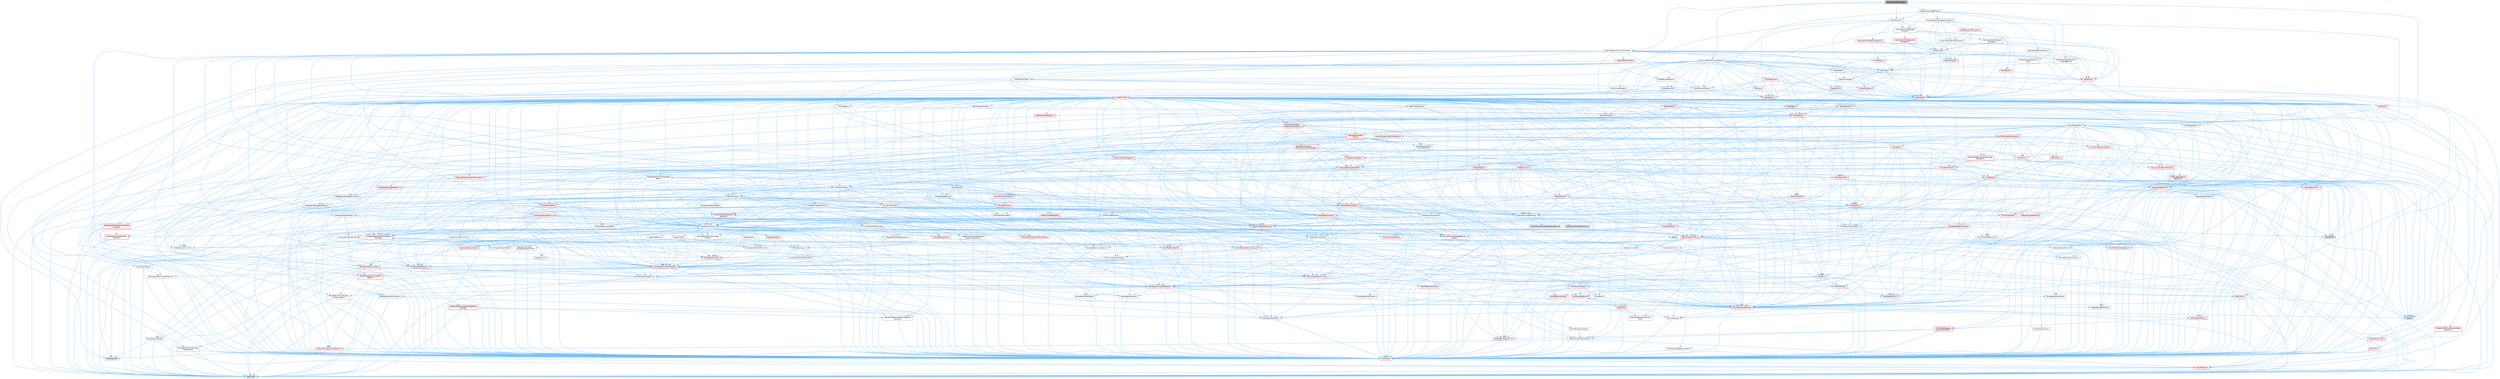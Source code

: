 digraph "DynamicMeshOctree3.h"
{
 // INTERACTIVE_SVG=YES
 // LATEX_PDF_SIZE
  bgcolor="transparent";
  edge [fontname=Helvetica,fontsize=10,labelfontname=Helvetica,labelfontsize=10];
  node [fontname=Helvetica,fontsize=10,shape=box,height=0.2,width=0.4];
  Node1 [id="Node000001",label="DynamicMeshOctree3.h",height=0.2,width=0.4,color="gray40", fillcolor="grey60", style="filled", fontcolor="black",tooltip=" "];
  Node1 -> Node2 [id="edge1_Node000001_Node000002",color="steelblue1",style="solid",tooltip=" "];
  Node2 [id="Node000002",label="Spatial/MeshAABBTree3.h",height=0.2,width=0.4,color="grey40", fillcolor="white", style="filled",URL="$d8/d90/MeshAABBTree3_8h.html",tooltip=" "];
  Node2 -> Node3 [id="edge2_Node000002_Node000003",color="steelblue1",style="solid",tooltip=" "];
  Node3 [id="Node000003",label="Util/DynamicVector.h",height=0.2,width=0.4,color="grey40", fillcolor="white", style="filled",URL="$d5/dfc/DynamicVector_8h.html",tooltip=" "];
  Node3 -> Node4 [id="edge3_Node000003_Node000004",color="steelblue1",style="solid",tooltip=" "];
  Node4 [id="Node000004",label="CoreMinimal.h",height=0.2,width=0.4,color="red", fillcolor="#FFF0F0", style="filled",URL="$d7/d67/CoreMinimal_8h.html",tooltip=" "];
  Node4 -> Node5 [id="edge4_Node000004_Node000005",color="steelblue1",style="solid",tooltip=" "];
  Node5 [id="Node000005",label="CoreTypes.h",height=0.2,width=0.4,color="red", fillcolor="#FFF0F0", style="filled",URL="$dc/dec/CoreTypes_8h.html",tooltip=" "];
  Node5 -> Node6 [id="edge5_Node000005_Node000006",color="steelblue1",style="solid",tooltip=" "];
  Node6 [id="Node000006",label="HAL/Platform.h",height=0.2,width=0.4,color="red", fillcolor="#FFF0F0", style="filled",URL="$d9/dd0/Platform_8h.html",tooltip=" "];
  Node6 -> Node9 [id="edge6_Node000006_Node000009",color="steelblue1",style="solid",tooltip=" "];
  Node9 [id="Node000009",label="type_traits",height=0.2,width=0.4,color="grey60", fillcolor="#E0E0E0", style="filled",tooltip=" "];
  Node4 -> Node19 [id="edge7_Node000004_Node000019",color="steelblue1",style="solid",tooltip=" "];
  Node19 [id="Node000019",label="CoreFwd.h",height=0.2,width=0.4,color="red", fillcolor="#FFF0F0", style="filled",URL="$d1/d1e/CoreFwd_8h.html",tooltip=" "];
  Node19 -> Node5 [id="edge8_Node000019_Node000005",color="steelblue1",style="solid",tooltip=" "];
  Node19 -> Node20 [id="edge9_Node000019_Node000020",color="steelblue1",style="solid",tooltip=" "];
  Node20 [id="Node000020",label="Containers/ContainersFwd.h",height=0.2,width=0.4,color="grey40", fillcolor="white", style="filled",URL="$d4/d0a/ContainersFwd_8h.html",tooltip=" "];
  Node20 -> Node6 [id="edge10_Node000020_Node000006",color="steelblue1",style="solid",tooltip=" "];
  Node20 -> Node5 [id="edge11_Node000020_Node000005",color="steelblue1",style="solid",tooltip=" "];
  Node20 -> Node21 [id="edge12_Node000020_Node000021",color="steelblue1",style="solid",tooltip=" "];
  Node21 [id="Node000021",label="Traits/IsContiguousContainer.h",height=0.2,width=0.4,color="red", fillcolor="#FFF0F0", style="filled",URL="$d5/d3c/IsContiguousContainer_8h.html",tooltip=" "];
  Node21 -> Node5 [id="edge13_Node000021_Node000005",color="steelblue1",style="solid",tooltip=" "];
  Node21 -> Node23 [id="edge14_Node000021_Node000023",color="steelblue1",style="solid",tooltip=" "];
  Node23 [id="Node000023",label="initializer_list",height=0.2,width=0.4,color="grey60", fillcolor="#E0E0E0", style="filled",tooltip=" "];
  Node19 -> Node25 [id="edge15_Node000019_Node000025",color="steelblue1",style="solid",tooltip=" "];
  Node25 [id="Node000025",label="UObject/UObjectHierarchy\lFwd.h",height=0.2,width=0.4,color="grey40", fillcolor="white", style="filled",URL="$d3/d13/UObjectHierarchyFwd_8h.html",tooltip=" "];
  Node4 -> Node25 [id="edge16_Node000004_Node000025",color="steelblue1",style="solid",tooltip=" "];
  Node4 -> Node20 [id="edge17_Node000004_Node000020",color="steelblue1",style="solid",tooltip=" "];
  Node4 -> Node26 [id="edge18_Node000004_Node000026",color="steelblue1",style="solid",tooltip=" "];
  Node26 [id="Node000026",label="Misc/VarArgs.h",height=0.2,width=0.4,color="grey40", fillcolor="white", style="filled",URL="$d5/d6f/VarArgs_8h.html",tooltip=" "];
  Node26 -> Node5 [id="edge19_Node000026_Node000005",color="steelblue1",style="solid",tooltip=" "];
  Node4 -> Node27 [id="edge20_Node000004_Node000027",color="steelblue1",style="solid",tooltip=" "];
  Node27 [id="Node000027",label="Logging/LogVerbosity.h",height=0.2,width=0.4,color="grey40", fillcolor="white", style="filled",URL="$d2/d8f/LogVerbosity_8h.html",tooltip=" "];
  Node27 -> Node5 [id="edge21_Node000027_Node000005",color="steelblue1",style="solid",tooltip=" "];
  Node4 -> Node28 [id="edge22_Node000004_Node000028",color="steelblue1",style="solid",tooltip=" "];
  Node28 [id="Node000028",label="Misc/OutputDevice.h",height=0.2,width=0.4,color="red", fillcolor="#FFF0F0", style="filled",URL="$d7/d32/OutputDevice_8h.html",tooltip=" "];
  Node28 -> Node19 [id="edge23_Node000028_Node000019",color="steelblue1",style="solid",tooltip=" "];
  Node28 -> Node5 [id="edge24_Node000028_Node000005",color="steelblue1",style="solid",tooltip=" "];
  Node28 -> Node27 [id="edge25_Node000028_Node000027",color="steelblue1",style="solid",tooltip=" "];
  Node28 -> Node26 [id="edge26_Node000028_Node000026",color="steelblue1",style="solid",tooltip=" "];
  Node4 -> Node34 [id="edge27_Node000004_Node000034",color="steelblue1",style="solid",tooltip=" "];
  Node34 [id="Node000034",label="HAL/PlatformCrt.h",height=0.2,width=0.4,color="red", fillcolor="#FFF0F0", style="filled",URL="$d8/d75/PlatformCrt_8h.html",tooltip=" "];
  Node4 -> Node44 [id="edge28_Node000004_Node000044",color="steelblue1",style="solid",tooltip=" "];
  Node44 [id="Node000044",label="HAL/PlatformMisc.h",height=0.2,width=0.4,color="red", fillcolor="#FFF0F0", style="filled",URL="$d0/df5/PlatformMisc_8h.html",tooltip=" "];
  Node44 -> Node5 [id="edge29_Node000044_Node000005",color="steelblue1",style="solid",tooltip=" "];
  Node44 -> Node55 [id="edge30_Node000044_Node000055",color="steelblue1",style="solid",tooltip=" "];
  Node55 [id="Node000055",label="ProfilingDebugging\l/CpuProfilerTrace.h",height=0.2,width=0.4,color="red", fillcolor="#FFF0F0", style="filled",URL="$da/dcb/CpuProfilerTrace_8h.html",tooltip=" "];
  Node55 -> Node5 [id="edge31_Node000055_Node000005",color="steelblue1",style="solid",tooltip=" "];
  Node55 -> Node20 [id="edge32_Node000055_Node000020",color="steelblue1",style="solid",tooltip=" "];
  Node55 -> Node56 [id="edge33_Node000055_Node000056",color="steelblue1",style="solid",tooltip=" "];
  Node56 [id="Node000056",label="HAL/PlatformAtomics.h",height=0.2,width=0.4,color="red", fillcolor="#FFF0F0", style="filled",URL="$d3/d36/PlatformAtomics_8h.html",tooltip=" "];
  Node56 -> Node5 [id="edge34_Node000056_Node000005",color="steelblue1",style="solid",tooltip=" "];
  Node4 -> Node63 [id="edge35_Node000004_Node000063",color="steelblue1",style="solid",tooltip=" "];
  Node63 [id="Node000063",label="Misc/AssertionMacros.h",height=0.2,width=0.4,color="red", fillcolor="#FFF0F0", style="filled",URL="$d0/dfa/AssertionMacros_8h.html",tooltip=" "];
  Node63 -> Node5 [id="edge36_Node000063_Node000005",color="steelblue1",style="solid",tooltip=" "];
  Node63 -> Node6 [id="edge37_Node000063_Node000006",color="steelblue1",style="solid",tooltip=" "];
  Node63 -> Node44 [id="edge38_Node000063_Node000044",color="steelblue1",style="solid",tooltip=" "];
  Node63 -> Node64 [id="edge39_Node000063_Node000064",color="steelblue1",style="solid",tooltip=" "];
  Node64 [id="Node000064",label="Templates/EnableIf.h",height=0.2,width=0.4,color="grey40", fillcolor="white", style="filled",URL="$d7/d60/EnableIf_8h.html",tooltip=" "];
  Node64 -> Node5 [id="edge40_Node000064_Node000005",color="steelblue1",style="solid",tooltip=" "];
  Node63 -> Node26 [id="edge41_Node000063_Node000026",color="steelblue1",style="solid",tooltip=" "];
  Node63 -> Node71 [id="edge42_Node000063_Node000071",color="steelblue1",style="solid",tooltip=" "];
  Node71 [id="Node000071",label="atomic",height=0.2,width=0.4,color="grey60", fillcolor="#E0E0E0", style="filled",tooltip=" "];
  Node4 -> Node72 [id="edge43_Node000004_Node000072",color="steelblue1",style="solid",tooltip=" "];
  Node72 [id="Node000072",label="Templates/IsPointer.h",height=0.2,width=0.4,color="grey40", fillcolor="white", style="filled",URL="$d7/d05/IsPointer_8h.html",tooltip=" "];
  Node72 -> Node5 [id="edge44_Node000072_Node000005",color="steelblue1",style="solid",tooltip=" "];
  Node4 -> Node73 [id="edge45_Node000004_Node000073",color="steelblue1",style="solid",tooltip=" "];
  Node73 [id="Node000073",label="HAL/PlatformMemory.h",height=0.2,width=0.4,color="red", fillcolor="#FFF0F0", style="filled",URL="$de/d68/PlatformMemory_8h.html",tooltip=" "];
  Node73 -> Node5 [id="edge46_Node000073_Node000005",color="steelblue1",style="solid",tooltip=" "];
  Node4 -> Node56 [id="edge47_Node000004_Node000056",color="steelblue1",style="solid",tooltip=" "];
  Node4 -> Node78 [id="edge48_Node000004_Node000078",color="steelblue1",style="solid",tooltip=" "];
  Node78 [id="Node000078",label="Misc/Exec.h",height=0.2,width=0.4,color="grey40", fillcolor="white", style="filled",URL="$de/ddb/Exec_8h.html",tooltip=" "];
  Node78 -> Node5 [id="edge49_Node000078_Node000005",color="steelblue1",style="solid",tooltip=" "];
  Node78 -> Node63 [id="edge50_Node000078_Node000063",color="steelblue1",style="solid",tooltip=" "];
  Node4 -> Node79 [id="edge51_Node000004_Node000079",color="steelblue1",style="solid",tooltip=" "];
  Node79 [id="Node000079",label="HAL/MemoryBase.h",height=0.2,width=0.4,color="red", fillcolor="#FFF0F0", style="filled",URL="$d6/d9f/MemoryBase_8h.html",tooltip=" "];
  Node79 -> Node5 [id="edge52_Node000079_Node000005",color="steelblue1",style="solid",tooltip=" "];
  Node79 -> Node56 [id="edge53_Node000079_Node000056",color="steelblue1",style="solid",tooltip=" "];
  Node79 -> Node34 [id="edge54_Node000079_Node000034",color="steelblue1",style="solid",tooltip=" "];
  Node79 -> Node78 [id="edge55_Node000079_Node000078",color="steelblue1",style="solid",tooltip=" "];
  Node79 -> Node28 [id="edge56_Node000079_Node000028",color="steelblue1",style="solid",tooltip=" "];
  Node4 -> Node89 [id="edge57_Node000004_Node000089",color="steelblue1",style="solid",tooltip=" "];
  Node89 [id="Node000089",label="HAL/UnrealMemory.h",height=0.2,width=0.4,color="red", fillcolor="#FFF0F0", style="filled",URL="$d9/d96/UnrealMemory_8h.html",tooltip=" "];
  Node89 -> Node5 [id="edge58_Node000089_Node000005",color="steelblue1",style="solid",tooltip=" "];
  Node89 -> Node79 [id="edge59_Node000089_Node000079",color="steelblue1",style="solid",tooltip=" "];
  Node89 -> Node73 [id="edge60_Node000089_Node000073",color="steelblue1",style="solid",tooltip=" "];
  Node89 -> Node72 [id="edge61_Node000089_Node000072",color="steelblue1",style="solid",tooltip=" "];
  Node4 -> Node91 [id="edge62_Node000004_Node000091",color="steelblue1",style="solid",tooltip=" "];
  Node91 [id="Node000091",label="Templates/IsArithmetic.h",height=0.2,width=0.4,color="grey40", fillcolor="white", style="filled",URL="$d2/d5d/IsArithmetic_8h.html",tooltip=" "];
  Node91 -> Node5 [id="edge63_Node000091_Node000005",color="steelblue1",style="solid",tooltip=" "];
  Node4 -> Node85 [id="edge64_Node000004_Node000085",color="steelblue1",style="solid",tooltip=" "];
  Node85 [id="Node000085",label="Templates/AndOrNot.h",height=0.2,width=0.4,color="grey40", fillcolor="white", style="filled",URL="$db/d0a/AndOrNot_8h.html",tooltip=" "];
  Node85 -> Node5 [id="edge65_Node000085_Node000005",color="steelblue1",style="solid",tooltip=" "];
  Node4 -> Node92 [id="edge66_Node000004_Node000092",color="steelblue1",style="solid",tooltip=" "];
  Node92 [id="Node000092",label="Templates/IsPODType.h",height=0.2,width=0.4,color="grey40", fillcolor="white", style="filled",URL="$d7/db1/IsPODType_8h.html",tooltip=" "];
  Node92 -> Node5 [id="edge67_Node000092_Node000005",color="steelblue1",style="solid",tooltip=" "];
  Node4 -> Node93 [id="edge68_Node000004_Node000093",color="steelblue1",style="solid",tooltip=" "];
  Node93 [id="Node000093",label="Templates/IsUECoreType.h",height=0.2,width=0.4,color="grey40", fillcolor="white", style="filled",URL="$d1/db8/IsUECoreType_8h.html",tooltip=" "];
  Node93 -> Node5 [id="edge69_Node000093_Node000005",color="steelblue1",style="solid",tooltip=" "];
  Node93 -> Node9 [id="edge70_Node000093_Node000009",color="steelblue1",style="solid",tooltip=" "];
  Node4 -> Node86 [id="edge71_Node000004_Node000086",color="steelblue1",style="solid",tooltip=" "];
  Node86 [id="Node000086",label="Templates/IsTriviallyCopy\lConstructible.h",height=0.2,width=0.4,color="grey40", fillcolor="white", style="filled",URL="$d3/d78/IsTriviallyCopyConstructible_8h.html",tooltip=" "];
  Node86 -> Node5 [id="edge72_Node000086_Node000005",color="steelblue1",style="solid",tooltip=" "];
  Node86 -> Node9 [id="edge73_Node000086_Node000009",color="steelblue1",style="solid",tooltip=" "];
  Node4 -> Node94 [id="edge74_Node000004_Node000094",color="steelblue1",style="solid",tooltip=" "];
  Node94 [id="Node000094",label="Templates/UnrealTypeTraits.h",height=0.2,width=0.4,color="red", fillcolor="#FFF0F0", style="filled",URL="$d2/d2d/UnrealTypeTraits_8h.html",tooltip=" "];
  Node94 -> Node5 [id="edge75_Node000094_Node000005",color="steelblue1",style="solid",tooltip=" "];
  Node94 -> Node72 [id="edge76_Node000094_Node000072",color="steelblue1",style="solid",tooltip=" "];
  Node94 -> Node63 [id="edge77_Node000094_Node000063",color="steelblue1",style="solid",tooltip=" "];
  Node94 -> Node85 [id="edge78_Node000094_Node000085",color="steelblue1",style="solid",tooltip=" "];
  Node94 -> Node64 [id="edge79_Node000094_Node000064",color="steelblue1",style="solid",tooltip=" "];
  Node94 -> Node91 [id="edge80_Node000094_Node000091",color="steelblue1",style="solid",tooltip=" "];
  Node94 -> Node92 [id="edge81_Node000094_Node000092",color="steelblue1",style="solid",tooltip=" "];
  Node94 -> Node93 [id="edge82_Node000094_Node000093",color="steelblue1",style="solid",tooltip=" "];
  Node94 -> Node86 [id="edge83_Node000094_Node000086",color="steelblue1",style="solid",tooltip=" "];
  Node4 -> Node64 [id="edge84_Node000004_Node000064",color="steelblue1",style="solid",tooltip=" "];
  Node4 -> Node96 [id="edge85_Node000004_Node000096",color="steelblue1",style="solid",tooltip=" "];
  Node96 [id="Node000096",label="Templates/RemoveReference.h",height=0.2,width=0.4,color="grey40", fillcolor="white", style="filled",URL="$da/dbe/RemoveReference_8h.html",tooltip=" "];
  Node96 -> Node5 [id="edge86_Node000096_Node000005",color="steelblue1",style="solid",tooltip=" "];
  Node4 -> Node97 [id="edge87_Node000004_Node000097",color="steelblue1",style="solid",tooltip=" "];
  Node97 [id="Node000097",label="Templates/IntegralConstant.h",height=0.2,width=0.4,color="grey40", fillcolor="white", style="filled",URL="$db/d1b/IntegralConstant_8h.html",tooltip=" "];
  Node97 -> Node5 [id="edge88_Node000097_Node000005",color="steelblue1",style="solid",tooltip=" "];
  Node4 -> Node98 [id="edge89_Node000004_Node000098",color="steelblue1",style="solid",tooltip=" "];
  Node98 [id="Node000098",label="Templates/IsClass.h",height=0.2,width=0.4,color="grey40", fillcolor="white", style="filled",URL="$db/dcb/IsClass_8h.html",tooltip=" "];
  Node98 -> Node5 [id="edge90_Node000098_Node000005",color="steelblue1",style="solid",tooltip=" "];
  Node4 -> Node99 [id="edge91_Node000004_Node000099",color="steelblue1",style="solid",tooltip=" "];
  Node99 [id="Node000099",label="Templates/TypeCompatible\lBytes.h",height=0.2,width=0.4,color="red", fillcolor="#FFF0F0", style="filled",URL="$df/d0a/TypeCompatibleBytes_8h.html",tooltip=" "];
  Node99 -> Node5 [id="edge92_Node000099_Node000005",color="steelblue1",style="solid",tooltip=" "];
  Node99 -> Node9 [id="edge93_Node000099_Node000009",color="steelblue1",style="solid",tooltip=" "];
  Node4 -> Node21 [id="edge94_Node000004_Node000021",color="steelblue1",style="solid",tooltip=" "];
  Node4 -> Node100 [id="edge95_Node000004_Node000100",color="steelblue1",style="solid",tooltip=" "];
  Node100 [id="Node000100",label="Templates/UnrealTemplate.h",height=0.2,width=0.4,color="red", fillcolor="#FFF0F0", style="filled",URL="$d4/d24/UnrealTemplate_8h.html",tooltip=" "];
  Node100 -> Node5 [id="edge96_Node000100_Node000005",color="steelblue1",style="solid",tooltip=" "];
  Node100 -> Node72 [id="edge97_Node000100_Node000072",color="steelblue1",style="solid",tooltip=" "];
  Node100 -> Node89 [id="edge98_Node000100_Node000089",color="steelblue1",style="solid",tooltip=" "];
  Node100 -> Node94 [id="edge99_Node000100_Node000094",color="steelblue1",style="solid",tooltip=" "];
  Node100 -> Node96 [id="edge100_Node000100_Node000096",color="steelblue1",style="solid",tooltip=" "];
  Node100 -> Node66 [id="edge101_Node000100_Node000066",color="steelblue1",style="solid",tooltip=" "];
  Node66 [id="Node000066",label="Templates/Requires.h",height=0.2,width=0.4,color="grey40", fillcolor="white", style="filled",URL="$dc/d96/Requires_8h.html",tooltip=" "];
  Node66 -> Node64 [id="edge102_Node000066_Node000064",color="steelblue1",style="solid",tooltip=" "];
  Node66 -> Node9 [id="edge103_Node000066_Node000009",color="steelblue1",style="solid",tooltip=" "];
  Node100 -> Node99 [id="edge104_Node000100_Node000099",color="steelblue1",style="solid",tooltip=" "];
  Node100 -> Node21 [id="edge105_Node000100_Node000021",color="steelblue1",style="solid",tooltip=" "];
  Node100 -> Node9 [id="edge106_Node000100_Node000009",color="steelblue1",style="solid",tooltip=" "];
  Node4 -> Node49 [id="edge107_Node000004_Node000049",color="steelblue1",style="solid",tooltip=" "];
  Node49 [id="Node000049",label="Math/NumericLimits.h",height=0.2,width=0.4,color="grey40", fillcolor="white", style="filled",URL="$df/d1b/NumericLimits_8h.html",tooltip=" "];
  Node49 -> Node5 [id="edge108_Node000049_Node000005",color="steelblue1",style="solid",tooltip=" "];
  Node4 -> Node104 [id="edge109_Node000004_Node000104",color="steelblue1",style="solid",tooltip=" "];
  Node104 [id="Node000104",label="HAL/PlatformMath.h",height=0.2,width=0.4,color="red", fillcolor="#FFF0F0", style="filled",URL="$dc/d53/PlatformMath_8h.html",tooltip=" "];
  Node104 -> Node5 [id="edge110_Node000104_Node000005",color="steelblue1",style="solid",tooltip=" "];
  Node4 -> Node87 [id="edge111_Node000004_Node000087",color="steelblue1",style="solid",tooltip=" "];
  Node87 [id="Node000087",label="Templates/IsTriviallyCopy\lAssignable.h",height=0.2,width=0.4,color="grey40", fillcolor="white", style="filled",URL="$d2/df2/IsTriviallyCopyAssignable_8h.html",tooltip=" "];
  Node87 -> Node5 [id="edge112_Node000087_Node000005",color="steelblue1",style="solid",tooltip=" "];
  Node87 -> Node9 [id="edge113_Node000087_Node000009",color="steelblue1",style="solid",tooltip=" "];
  Node4 -> Node112 [id="edge114_Node000004_Node000112",color="steelblue1",style="solid",tooltip=" "];
  Node112 [id="Node000112",label="Templates/MemoryOps.h",height=0.2,width=0.4,color="red", fillcolor="#FFF0F0", style="filled",URL="$db/dea/MemoryOps_8h.html",tooltip=" "];
  Node112 -> Node5 [id="edge115_Node000112_Node000005",color="steelblue1",style="solid",tooltip=" "];
  Node112 -> Node89 [id="edge116_Node000112_Node000089",color="steelblue1",style="solid",tooltip=" "];
  Node112 -> Node87 [id="edge117_Node000112_Node000087",color="steelblue1",style="solid",tooltip=" "];
  Node112 -> Node86 [id="edge118_Node000112_Node000086",color="steelblue1",style="solid",tooltip=" "];
  Node112 -> Node66 [id="edge119_Node000112_Node000066",color="steelblue1",style="solid",tooltip=" "];
  Node112 -> Node94 [id="edge120_Node000112_Node000094",color="steelblue1",style="solid",tooltip=" "];
  Node112 -> Node9 [id="edge121_Node000112_Node000009",color="steelblue1",style="solid",tooltip=" "];
  Node4 -> Node113 [id="edge122_Node000004_Node000113",color="steelblue1",style="solid",tooltip=" "];
  Node113 [id="Node000113",label="Containers/ContainerAllocation\lPolicies.h",height=0.2,width=0.4,color="red", fillcolor="#FFF0F0", style="filled",URL="$d7/dff/ContainerAllocationPolicies_8h.html",tooltip=" "];
  Node113 -> Node5 [id="edge123_Node000113_Node000005",color="steelblue1",style="solid",tooltip=" "];
  Node113 -> Node113 [id="edge124_Node000113_Node000113",color="steelblue1",style="solid",tooltip=" "];
  Node113 -> Node104 [id="edge125_Node000113_Node000104",color="steelblue1",style="solid",tooltip=" "];
  Node113 -> Node89 [id="edge126_Node000113_Node000089",color="steelblue1",style="solid",tooltip=" "];
  Node113 -> Node49 [id="edge127_Node000113_Node000049",color="steelblue1",style="solid",tooltip=" "];
  Node113 -> Node63 [id="edge128_Node000113_Node000063",color="steelblue1",style="solid",tooltip=" "];
  Node113 -> Node112 [id="edge129_Node000113_Node000112",color="steelblue1",style="solid",tooltip=" "];
  Node113 -> Node99 [id="edge130_Node000113_Node000099",color="steelblue1",style="solid",tooltip=" "];
  Node113 -> Node9 [id="edge131_Node000113_Node000009",color="steelblue1",style="solid",tooltip=" "];
  Node4 -> Node116 [id="edge132_Node000004_Node000116",color="steelblue1",style="solid",tooltip=" "];
  Node116 [id="Node000116",label="Templates/IsEnumClass.h",height=0.2,width=0.4,color="grey40", fillcolor="white", style="filled",URL="$d7/d15/IsEnumClass_8h.html",tooltip=" "];
  Node116 -> Node5 [id="edge133_Node000116_Node000005",color="steelblue1",style="solid",tooltip=" "];
  Node116 -> Node85 [id="edge134_Node000116_Node000085",color="steelblue1",style="solid",tooltip=" "];
  Node4 -> Node117 [id="edge135_Node000004_Node000117",color="steelblue1",style="solid",tooltip=" "];
  Node117 [id="Node000117",label="HAL/PlatformProperties.h",height=0.2,width=0.4,color="red", fillcolor="#FFF0F0", style="filled",URL="$d9/db0/PlatformProperties_8h.html",tooltip=" "];
  Node117 -> Node5 [id="edge136_Node000117_Node000005",color="steelblue1",style="solid",tooltip=" "];
  Node4 -> Node120 [id="edge137_Node000004_Node000120",color="steelblue1",style="solid",tooltip=" "];
  Node120 [id="Node000120",label="Misc/EngineVersionBase.h",height=0.2,width=0.4,color="grey40", fillcolor="white", style="filled",URL="$d5/d2b/EngineVersionBase_8h.html",tooltip=" "];
  Node120 -> Node5 [id="edge138_Node000120_Node000005",color="steelblue1",style="solid",tooltip=" "];
  Node4 -> Node121 [id="edge139_Node000004_Node000121",color="steelblue1",style="solid",tooltip=" "];
  Node121 [id="Node000121",label="Internationalization\l/TextNamespaceFwd.h",height=0.2,width=0.4,color="grey40", fillcolor="white", style="filled",URL="$d8/d97/TextNamespaceFwd_8h.html",tooltip=" "];
  Node121 -> Node5 [id="edge140_Node000121_Node000005",color="steelblue1",style="solid",tooltip=" "];
  Node4 -> Node122 [id="edge141_Node000004_Node000122",color="steelblue1",style="solid",tooltip=" "];
  Node122 [id="Node000122",label="Serialization/Archive.h",height=0.2,width=0.4,color="red", fillcolor="#FFF0F0", style="filled",URL="$d7/d3b/Archive_8h.html",tooltip=" "];
  Node122 -> Node19 [id="edge142_Node000122_Node000019",color="steelblue1",style="solid",tooltip=" "];
  Node122 -> Node5 [id="edge143_Node000122_Node000005",color="steelblue1",style="solid",tooltip=" "];
  Node122 -> Node117 [id="edge144_Node000122_Node000117",color="steelblue1",style="solid",tooltip=" "];
  Node122 -> Node121 [id="edge145_Node000122_Node000121",color="steelblue1",style="solid",tooltip=" "];
  Node122 -> Node63 [id="edge146_Node000122_Node000063",color="steelblue1",style="solid",tooltip=" "];
  Node122 -> Node120 [id="edge147_Node000122_Node000120",color="steelblue1",style="solid",tooltip=" "];
  Node122 -> Node26 [id="edge148_Node000122_Node000026",color="steelblue1",style="solid",tooltip=" "];
  Node122 -> Node64 [id="edge149_Node000122_Node000064",color="steelblue1",style="solid",tooltip=" "];
  Node122 -> Node116 [id="edge150_Node000122_Node000116",color="steelblue1",style="solid",tooltip=" "];
  Node122 -> Node100 [id="edge151_Node000122_Node000100",color="steelblue1",style="solid",tooltip=" "];
  Node122 -> Node125 [id="edge152_Node000122_Node000125",color="steelblue1",style="solid",tooltip=" "];
  Node125 [id="Node000125",label="UObject/ObjectVersion.h",height=0.2,width=0.4,color="grey40", fillcolor="white", style="filled",URL="$da/d63/ObjectVersion_8h.html",tooltip=" "];
  Node125 -> Node5 [id="edge153_Node000125_Node000005",color="steelblue1",style="solid",tooltip=" "];
  Node4 -> Node126 [id="edge154_Node000004_Node000126",color="steelblue1",style="solid",tooltip=" "];
  Node126 [id="Node000126",label="Templates/Less.h",height=0.2,width=0.4,color="grey40", fillcolor="white", style="filled",URL="$de/dc8/Less_8h.html",tooltip=" "];
  Node126 -> Node5 [id="edge155_Node000126_Node000005",color="steelblue1",style="solid",tooltip=" "];
  Node126 -> Node100 [id="edge156_Node000126_Node000100",color="steelblue1",style="solid",tooltip=" "];
  Node4 -> Node127 [id="edge157_Node000004_Node000127",color="steelblue1",style="solid",tooltip=" "];
  Node127 [id="Node000127",label="Templates/Sorting.h",height=0.2,width=0.4,color="red", fillcolor="#FFF0F0", style="filled",URL="$d3/d9e/Sorting_8h.html",tooltip=" "];
  Node127 -> Node5 [id="edge158_Node000127_Node000005",color="steelblue1",style="solid",tooltip=" "];
  Node127 -> Node104 [id="edge159_Node000127_Node000104",color="steelblue1",style="solid",tooltip=" "];
  Node127 -> Node126 [id="edge160_Node000127_Node000126",color="steelblue1",style="solid",tooltip=" "];
  Node4 -> Node138 [id="edge161_Node000004_Node000138",color="steelblue1",style="solid",tooltip=" "];
  Node138 [id="Node000138",label="Misc/Char.h",height=0.2,width=0.4,color="red", fillcolor="#FFF0F0", style="filled",URL="$d0/d58/Char_8h.html",tooltip=" "];
  Node138 -> Node5 [id="edge162_Node000138_Node000005",color="steelblue1",style="solid",tooltip=" "];
  Node138 -> Node9 [id="edge163_Node000138_Node000009",color="steelblue1",style="solid",tooltip=" "];
  Node4 -> Node141 [id="edge164_Node000004_Node000141",color="steelblue1",style="solid",tooltip=" "];
  Node141 [id="Node000141",label="GenericPlatform/GenericPlatform\lStricmp.h",height=0.2,width=0.4,color="grey40", fillcolor="white", style="filled",URL="$d2/d86/GenericPlatformStricmp_8h.html",tooltip=" "];
  Node141 -> Node5 [id="edge165_Node000141_Node000005",color="steelblue1",style="solid",tooltip=" "];
  Node4 -> Node142 [id="edge166_Node000004_Node000142",color="steelblue1",style="solid",tooltip=" "];
  Node142 [id="Node000142",label="GenericPlatform/GenericPlatform\lString.h",height=0.2,width=0.4,color="red", fillcolor="#FFF0F0", style="filled",URL="$dd/d20/GenericPlatformString_8h.html",tooltip=" "];
  Node142 -> Node5 [id="edge167_Node000142_Node000005",color="steelblue1",style="solid",tooltip=" "];
  Node142 -> Node141 [id="edge168_Node000142_Node000141",color="steelblue1",style="solid",tooltip=" "];
  Node142 -> Node64 [id="edge169_Node000142_Node000064",color="steelblue1",style="solid",tooltip=" "];
  Node142 -> Node9 [id="edge170_Node000142_Node000009",color="steelblue1",style="solid",tooltip=" "];
  Node4 -> Node75 [id="edge171_Node000004_Node000075",color="steelblue1",style="solid",tooltip=" "];
  Node75 [id="Node000075",label="HAL/PlatformString.h",height=0.2,width=0.4,color="red", fillcolor="#FFF0F0", style="filled",URL="$db/db5/PlatformString_8h.html",tooltip=" "];
  Node75 -> Node5 [id="edge172_Node000075_Node000005",color="steelblue1",style="solid",tooltip=" "];
  Node4 -> Node145 [id="edge173_Node000004_Node000145",color="steelblue1",style="solid",tooltip=" "];
  Node145 [id="Node000145",label="Misc/CString.h",height=0.2,width=0.4,color="red", fillcolor="#FFF0F0", style="filled",URL="$d2/d49/CString_8h.html",tooltip=" "];
  Node145 -> Node5 [id="edge174_Node000145_Node000005",color="steelblue1",style="solid",tooltip=" "];
  Node145 -> Node34 [id="edge175_Node000145_Node000034",color="steelblue1",style="solid",tooltip=" "];
  Node145 -> Node75 [id="edge176_Node000145_Node000075",color="steelblue1",style="solid",tooltip=" "];
  Node145 -> Node63 [id="edge177_Node000145_Node000063",color="steelblue1",style="solid",tooltip=" "];
  Node145 -> Node138 [id="edge178_Node000145_Node000138",color="steelblue1",style="solid",tooltip=" "];
  Node145 -> Node26 [id="edge179_Node000145_Node000026",color="steelblue1",style="solid",tooltip=" "];
  Node4 -> Node146 [id="edge180_Node000004_Node000146",color="steelblue1",style="solid",tooltip=" "];
  Node146 [id="Node000146",label="Misc/Crc.h",height=0.2,width=0.4,color="red", fillcolor="#FFF0F0", style="filled",URL="$d4/dd2/Crc_8h.html",tooltip=" "];
  Node146 -> Node5 [id="edge181_Node000146_Node000005",color="steelblue1",style="solid",tooltip=" "];
  Node146 -> Node75 [id="edge182_Node000146_Node000075",color="steelblue1",style="solid",tooltip=" "];
  Node146 -> Node63 [id="edge183_Node000146_Node000063",color="steelblue1",style="solid",tooltip=" "];
  Node146 -> Node145 [id="edge184_Node000146_Node000145",color="steelblue1",style="solid",tooltip=" "];
  Node146 -> Node138 [id="edge185_Node000146_Node000138",color="steelblue1",style="solid",tooltip=" "];
  Node146 -> Node94 [id="edge186_Node000146_Node000094",color="steelblue1",style="solid",tooltip=" "];
  Node4 -> Node137 [id="edge187_Node000004_Node000137",color="steelblue1",style="solid",tooltip=" "];
  Node137 [id="Node000137",label="Math/UnrealMathUtility.h",height=0.2,width=0.4,color="red", fillcolor="#FFF0F0", style="filled",URL="$db/db8/UnrealMathUtility_8h.html",tooltip=" "];
  Node137 -> Node5 [id="edge188_Node000137_Node000005",color="steelblue1",style="solid",tooltip=" "];
  Node137 -> Node63 [id="edge189_Node000137_Node000063",color="steelblue1",style="solid",tooltip=" "];
  Node137 -> Node104 [id="edge190_Node000137_Node000104",color="steelblue1",style="solid",tooltip=" "];
  Node137 -> Node66 [id="edge191_Node000137_Node000066",color="steelblue1",style="solid",tooltip=" "];
  Node4 -> Node147 [id="edge192_Node000004_Node000147",color="steelblue1",style="solid",tooltip=" "];
  Node147 [id="Node000147",label="Containers/UnrealString.h",height=0.2,width=0.4,color="grey40", fillcolor="white", style="filled",URL="$d5/dba/UnrealString_8h.html",tooltip=" "];
  Node147 -> Node148 [id="edge193_Node000147_Node000148",color="steelblue1",style="solid",tooltip=" "];
  Node148 [id="Node000148",label="Containers/UnrealStringIncludes.h.inl",height=0.2,width=0.4,color="grey60", fillcolor="#E0E0E0", style="filled",tooltip=" "];
  Node147 -> Node149 [id="edge194_Node000147_Node000149",color="steelblue1",style="solid",tooltip=" "];
  Node149 [id="Node000149",label="Containers/UnrealString.h.inl",height=0.2,width=0.4,color="grey60", fillcolor="#E0E0E0", style="filled",tooltip=" "];
  Node147 -> Node150 [id="edge195_Node000147_Node000150",color="steelblue1",style="solid",tooltip=" "];
  Node150 [id="Node000150",label="Misc/StringFormatArg.h",height=0.2,width=0.4,color="grey40", fillcolor="white", style="filled",URL="$d2/d16/StringFormatArg_8h.html",tooltip=" "];
  Node150 -> Node20 [id="edge196_Node000150_Node000020",color="steelblue1",style="solid",tooltip=" "];
  Node4 -> Node151 [id="edge197_Node000004_Node000151",color="steelblue1",style="solid",tooltip=" "];
  Node151 [id="Node000151",label="Containers/Array.h",height=0.2,width=0.4,color="grey40", fillcolor="white", style="filled",URL="$df/dd0/Array_8h.html",tooltip=" "];
  Node151 -> Node5 [id="edge198_Node000151_Node000005",color="steelblue1",style="solid",tooltip=" "];
  Node151 -> Node63 [id="edge199_Node000151_Node000063",color="steelblue1",style="solid",tooltip=" "];
  Node151 -> Node152 [id="edge200_Node000151_Node000152",color="steelblue1",style="solid",tooltip=" "];
  Node152 [id="Node000152",label="Misc/IntrusiveUnsetOptional\lState.h",height=0.2,width=0.4,color="red", fillcolor="#FFF0F0", style="filled",URL="$d2/d0a/IntrusiveUnsetOptionalState_8h.html",tooltip=" "];
  Node151 -> Node154 [id="edge201_Node000151_Node000154",color="steelblue1",style="solid",tooltip=" "];
  Node154 [id="Node000154",label="Misc/ReverseIterate.h",height=0.2,width=0.4,color="red", fillcolor="#FFF0F0", style="filled",URL="$db/de3/ReverseIterate_8h.html",tooltip=" "];
  Node154 -> Node6 [id="edge202_Node000154_Node000006",color="steelblue1",style="solid",tooltip=" "];
  Node151 -> Node89 [id="edge203_Node000151_Node000089",color="steelblue1",style="solid",tooltip=" "];
  Node151 -> Node94 [id="edge204_Node000151_Node000094",color="steelblue1",style="solid",tooltip=" "];
  Node151 -> Node100 [id="edge205_Node000151_Node000100",color="steelblue1",style="solid",tooltip=" "];
  Node151 -> Node156 [id="edge206_Node000151_Node000156",color="steelblue1",style="solid",tooltip=" "];
  Node156 [id="Node000156",label="Containers/AllowShrinking.h",height=0.2,width=0.4,color="grey40", fillcolor="white", style="filled",URL="$d7/d1a/AllowShrinking_8h.html",tooltip=" "];
  Node156 -> Node5 [id="edge207_Node000156_Node000005",color="steelblue1",style="solid",tooltip=" "];
  Node151 -> Node113 [id="edge208_Node000151_Node000113",color="steelblue1",style="solid",tooltip=" "];
  Node151 -> Node157 [id="edge209_Node000151_Node000157",color="steelblue1",style="solid",tooltip=" "];
  Node157 [id="Node000157",label="Containers/ContainerElement\lTypeCompatibility.h",height=0.2,width=0.4,color="grey40", fillcolor="white", style="filled",URL="$df/ddf/ContainerElementTypeCompatibility_8h.html",tooltip=" "];
  Node157 -> Node5 [id="edge210_Node000157_Node000005",color="steelblue1",style="solid",tooltip=" "];
  Node157 -> Node94 [id="edge211_Node000157_Node000094",color="steelblue1",style="solid",tooltip=" "];
  Node151 -> Node122 [id="edge212_Node000151_Node000122",color="steelblue1",style="solid",tooltip=" "];
  Node151 -> Node158 [id="edge213_Node000151_Node000158",color="steelblue1",style="solid",tooltip=" "];
  Node158 [id="Node000158",label="Serialization/MemoryImage\lWriter.h",height=0.2,width=0.4,color="grey40", fillcolor="white", style="filled",URL="$d0/d08/MemoryImageWriter_8h.html",tooltip=" "];
  Node158 -> Node5 [id="edge214_Node000158_Node000005",color="steelblue1",style="solid",tooltip=" "];
  Node158 -> Node159 [id="edge215_Node000158_Node000159",color="steelblue1",style="solid",tooltip=" "];
  Node159 [id="Node000159",label="Serialization/MemoryLayout.h",height=0.2,width=0.4,color="red", fillcolor="#FFF0F0", style="filled",URL="$d7/d66/MemoryLayout_8h.html",tooltip=" "];
  Node159 -> Node162 [id="edge216_Node000159_Node000162",color="steelblue1",style="solid",tooltip=" "];
  Node162 [id="Node000162",label="Containers/EnumAsByte.h",height=0.2,width=0.4,color="grey40", fillcolor="white", style="filled",URL="$d6/d9a/EnumAsByte_8h.html",tooltip=" "];
  Node162 -> Node5 [id="edge217_Node000162_Node000005",color="steelblue1",style="solid",tooltip=" "];
  Node162 -> Node92 [id="edge218_Node000162_Node000092",color="steelblue1",style="solid",tooltip=" "];
  Node162 -> Node163 [id="edge219_Node000162_Node000163",color="steelblue1",style="solid",tooltip=" "];
  Node163 [id="Node000163",label="Templates/TypeHash.h",height=0.2,width=0.4,color="red", fillcolor="#FFF0F0", style="filled",URL="$d1/d62/TypeHash_8h.html",tooltip=" "];
  Node163 -> Node5 [id="edge220_Node000163_Node000005",color="steelblue1",style="solid",tooltip=" "];
  Node163 -> Node66 [id="edge221_Node000163_Node000066",color="steelblue1",style="solid",tooltip=" "];
  Node163 -> Node146 [id="edge222_Node000163_Node000146",color="steelblue1",style="solid",tooltip=" "];
  Node163 -> Node9 [id="edge223_Node000163_Node000009",color="steelblue1",style="solid",tooltip=" "];
  Node159 -> Node89 [id="edge224_Node000159_Node000089",color="steelblue1",style="solid",tooltip=" "];
  Node159 -> Node64 [id="edge225_Node000159_Node000064",color="steelblue1",style="solid",tooltip=" "];
  Node159 -> Node100 [id="edge226_Node000159_Node000100",color="steelblue1",style="solid",tooltip=" "];
  Node151 -> Node167 [id="edge227_Node000151_Node000167",color="steelblue1",style="solid",tooltip=" "];
  Node167 [id="Node000167",label="Algo/Heapify.h",height=0.2,width=0.4,color="grey40", fillcolor="white", style="filled",URL="$d0/d2a/Heapify_8h.html",tooltip=" "];
  Node167 -> Node134 [id="edge228_Node000167_Node000134",color="steelblue1",style="solid",tooltip=" "];
  Node134 [id="Node000134",label="Algo/Impl/BinaryHeap.h",height=0.2,width=0.4,color="red", fillcolor="#FFF0F0", style="filled",URL="$d7/da3/Algo_2Impl_2BinaryHeap_8h.html",tooltip=" "];
  Node134 -> Node130 [id="edge229_Node000134_Node000130",color="steelblue1",style="solid",tooltip=" "];
  Node130 [id="Node000130",label="Templates/Invoke.h",height=0.2,width=0.4,color="red", fillcolor="#FFF0F0", style="filled",URL="$d7/deb/Invoke_8h.html",tooltip=" "];
  Node130 -> Node5 [id="edge230_Node000130_Node000005",color="steelblue1",style="solid",tooltip=" "];
  Node130 -> Node100 [id="edge231_Node000130_Node000100",color="steelblue1",style="solid",tooltip=" "];
  Node130 -> Node9 [id="edge232_Node000130_Node000009",color="steelblue1",style="solid",tooltip=" "];
  Node134 -> Node9 [id="edge233_Node000134_Node000009",color="steelblue1",style="solid",tooltip=" "];
  Node167 -> Node129 [id="edge234_Node000167_Node000129",color="steelblue1",style="solid",tooltip=" "];
  Node129 [id="Node000129",label="Templates/IdentityFunctor.h",height=0.2,width=0.4,color="grey40", fillcolor="white", style="filled",URL="$d7/d2e/IdentityFunctor_8h.html",tooltip=" "];
  Node129 -> Node6 [id="edge235_Node000129_Node000006",color="steelblue1",style="solid",tooltip=" "];
  Node167 -> Node130 [id="edge236_Node000167_Node000130",color="steelblue1",style="solid",tooltip=" "];
  Node167 -> Node126 [id="edge237_Node000167_Node000126",color="steelblue1",style="solid",tooltip=" "];
  Node167 -> Node100 [id="edge238_Node000167_Node000100",color="steelblue1",style="solid",tooltip=" "];
  Node151 -> Node168 [id="edge239_Node000151_Node000168",color="steelblue1",style="solid",tooltip=" "];
  Node168 [id="Node000168",label="Algo/HeapSort.h",height=0.2,width=0.4,color="grey40", fillcolor="white", style="filled",URL="$d3/d92/HeapSort_8h.html",tooltip=" "];
  Node168 -> Node134 [id="edge240_Node000168_Node000134",color="steelblue1",style="solid",tooltip=" "];
  Node168 -> Node129 [id="edge241_Node000168_Node000129",color="steelblue1",style="solid",tooltip=" "];
  Node168 -> Node126 [id="edge242_Node000168_Node000126",color="steelblue1",style="solid",tooltip=" "];
  Node168 -> Node100 [id="edge243_Node000168_Node000100",color="steelblue1",style="solid",tooltip=" "];
  Node151 -> Node169 [id="edge244_Node000151_Node000169",color="steelblue1",style="solid",tooltip=" "];
  Node169 [id="Node000169",label="Algo/IsHeap.h",height=0.2,width=0.4,color="grey40", fillcolor="white", style="filled",URL="$de/d32/IsHeap_8h.html",tooltip=" "];
  Node169 -> Node134 [id="edge245_Node000169_Node000134",color="steelblue1",style="solid",tooltip=" "];
  Node169 -> Node129 [id="edge246_Node000169_Node000129",color="steelblue1",style="solid",tooltip=" "];
  Node169 -> Node130 [id="edge247_Node000169_Node000130",color="steelblue1",style="solid",tooltip=" "];
  Node169 -> Node126 [id="edge248_Node000169_Node000126",color="steelblue1",style="solid",tooltip=" "];
  Node169 -> Node100 [id="edge249_Node000169_Node000100",color="steelblue1",style="solid",tooltip=" "];
  Node151 -> Node134 [id="edge250_Node000151_Node000134",color="steelblue1",style="solid",tooltip=" "];
  Node151 -> Node170 [id="edge251_Node000151_Node000170",color="steelblue1",style="solid",tooltip=" "];
  Node170 [id="Node000170",label="Algo/StableSort.h",height=0.2,width=0.4,color="red", fillcolor="#FFF0F0", style="filled",URL="$d7/d3c/StableSort_8h.html",tooltip=" "];
  Node170 -> Node129 [id="edge252_Node000170_Node000129",color="steelblue1",style="solid",tooltip=" "];
  Node170 -> Node130 [id="edge253_Node000170_Node000130",color="steelblue1",style="solid",tooltip=" "];
  Node170 -> Node126 [id="edge254_Node000170_Node000126",color="steelblue1",style="solid",tooltip=" "];
  Node170 -> Node100 [id="edge255_Node000170_Node000100",color="steelblue1",style="solid",tooltip=" "];
  Node151 -> Node172 [id="edge256_Node000151_Node000172",color="steelblue1",style="solid",tooltip=" "];
  Node172 [id="Node000172",label="Concepts/GetTypeHashable.h",height=0.2,width=0.4,color="grey40", fillcolor="white", style="filled",URL="$d3/da2/GetTypeHashable_8h.html",tooltip=" "];
  Node172 -> Node5 [id="edge257_Node000172_Node000005",color="steelblue1",style="solid",tooltip=" "];
  Node172 -> Node163 [id="edge258_Node000172_Node000163",color="steelblue1",style="solid",tooltip=" "];
  Node151 -> Node129 [id="edge259_Node000151_Node000129",color="steelblue1",style="solid",tooltip=" "];
  Node151 -> Node130 [id="edge260_Node000151_Node000130",color="steelblue1",style="solid",tooltip=" "];
  Node151 -> Node126 [id="edge261_Node000151_Node000126",color="steelblue1",style="solid",tooltip=" "];
  Node151 -> Node173 [id="edge262_Node000151_Node000173",color="steelblue1",style="solid",tooltip=" "];
  Node173 [id="Node000173",label="Templates/LosesQualifiers\lFromTo.h",height=0.2,width=0.4,color="red", fillcolor="#FFF0F0", style="filled",URL="$d2/db3/LosesQualifiersFromTo_8h.html",tooltip=" "];
  Node173 -> Node9 [id="edge263_Node000173_Node000009",color="steelblue1",style="solid",tooltip=" "];
  Node151 -> Node66 [id="edge264_Node000151_Node000066",color="steelblue1",style="solid",tooltip=" "];
  Node151 -> Node127 [id="edge265_Node000151_Node000127",color="steelblue1",style="solid",tooltip=" "];
  Node151 -> Node174 [id="edge266_Node000151_Node000174",color="steelblue1",style="solid",tooltip=" "];
  Node174 [id="Node000174",label="Templates/AlignmentTemplates.h",height=0.2,width=0.4,color="red", fillcolor="#FFF0F0", style="filled",URL="$dd/d32/AlignmentTemplates_8h.html",tooltip=" "];
  Node174 -> Node5 [id="edge267_Node000174_Node000005",color="steelblue1",style="solid",tooltip=" "];
  Node174 -> Node72 [id="edge268_Node000174_Node000072",color="steelblue1",style="solid",tooltip=" "];
  Node151 -> Node47 [id="edge269_Node000151_Node000047",color="steelblue1",style="solid",tooltip=" "];
  Node47 [id="Node000047",label="Traits/ElementType.h",height=0.2,width=0.4,color="grey40", fillcolor="white", style="filled",URL="$d5/d4f/ElementType_8h.html",tooltip=" "];
  Node47 -> Node6 [id="edge270_Node000047_Node000006",color="steelblue1",style="solid",tooltip=" "];
  Node47 -> Node23 [id="edge271_Node000047_Node000023",color="steelblue1",style="solid",tooltip=" "];
  Node47 -> Node9 [id="edge272_Node000047_Node000009",color="steelblue1",style="solid",tooltip=" "];
  Node151 -> Node110 [id="edge273_Node000151_Node000110",color="steelblue1",style="solid",tooltip=" "];
  Node110 [id="Node000110",label="limits",height=0.2,width=0.4,color="grey60", fillcolor="#E0E0E0", style="filled",tooltip=" "];
  Node151 -> Node9 [id="edge274_Node000151_Node000009",color="steelblue1",style="solid",tooltip=" "];
  Node4 -> Node175 [id="edge275_Node000004_Node000175",color="steelblue1",style="solid",tooltip=" "];
  Node175 [id="Node000175",label="Misc/FrameNumber.h",height=0.2,width=0.4,color="grey40", fillcolor="white", style="filled",URL="$dd/dbd/FrameNumber_8h.html",tooltip=" "];
  Node175 -> Node5 [id="edge276_Node000175_Node000005",color="steelblue1",style="solid",tooltip=" "];
  Node175 -> Node49 [id="edge277_Node000175_Node000049",color="steelblue1",style="solid",tooltip=" "];
  Node175 -> Node137 [id="edge278_Node000175_Node000137",color="steelblue1",style="solid",tooltip=" "];
  Node175 -> Node64 [id="edge279_Node000175_Node000064",color="steelblue1",style="solid",tooltip=" "];
  Node175 -> Node94 [id="edge280_Node000175_Node000094",color="steelblue1",style="solid",tooltip=" "];
  Node4 -> Node176 [id="edge281_Node000004_Node000176",color="steelblue1",style="solid",tooltip=" "];
  Node176 [id="Node000176",label="Misc/Timespan.h",height=0.2,width=0.4,color="red", fillcolor="#FFF0F0", style="filled",URL="$da/dd9/Timespan_8h.html",tooltip=" "];
  Node176 -> Node5 [id="edge282_Node000176_Node000005",color="steelblue1",style="solid",tooltip=" "];
  Node176 -> Node137 [id="edge283_Node000176_Node000137",color="steelblue1",style="solid",tooltip=" "];
  Node176 -> Node63 [id="edge284_Node000176_Node000063",color="steelblue1",style="solid",tooltip=" "];
  Node4 -> Node178 [id="edge285_Node000004_Node000178",color="steelblue1",style="solid",tooltip=" "];
  Node178 [id="Node000178",label="Containers/StringConv.h",height=0.2,width=0.4,color="red", fillcolor="#FFF0F0", style="filled",URL="$d3/ddf/StringConv_8h.html",tooltip=" "];
  Node178 -> Node5 [id="edge286_Node000178_Node000005",color="steelblue1",style="solid",tooltip=" "];
  Node178 -> Node63 [id="edge287_Node000178_Node000063",color="steelblue1",style="solid",tooltip=" "];
  Node178 -> Node113 [id="edge288_Node000178_Node000113",color="steelblue1",style="solid",tooltip=" "];
  Node178 -> Node151 [id="edge289_Node000178_Node000151",color="steelblue1",style="solid",tooltip=" "];
  Node178 -> Node145 [id="edge290_Node000178_Node000145",color="steelblue1",style="solid",tooltip=" "];
  Node178 -> Node179 [id="edge291_Node000178_Node000179",color="steelblue1",style="solid",tooltip=" "];
  Node179 [id="Node000179",label="Templates/IsArray.h",height=0.2,width=0.4,color="grey40", fillcolor="white", style="filled",URL="$d8/d8d/IsArray_8h.html",tooltip=" "];
  Node179 -> Node5 [id="edge292_Node000179_Node000005",color="steelblue1",style="solid",tooltip=" "];
  Node178 -> Node100 [id="edge293_Node000178_Node000100",color="steelblue1",style="solid",tooltip=" "];
  Node178 -> Node94 [id="edge294_Node000178_Node000094",color="steelblue1",style="solid",tooltip=" "];
  Node178 -> Node47 [id="edge295_Node000178_Node000047",color="steelblue1",style="solid",tooltip=" "];
  Node178 -> Node21 [id="edge296_Node000178_Node000021",color="steelblue1",style="solid",tooltip=" "];
  Node178 -> Node9 [id="edge297_Node000178_Node000009",color="steelblue1",style="solid",tooltip=" "];
  Node4 -> Node180 [id="edge298_Node000004_Node000180",color="steelblue1",style="solid",tooltip=" "];
  Node180 [id="Node000180",label="UObject/UnrealNames.h",height=0.2,width=0.4,color="red", fillcolor="#FFF0F0", style="filled",URL="$d8/db1/UnrealNames_8h.html",tooltip=" "];
  Node180 -> Node5 [id="edge299_Node000180_Node000005",color="steelblue1",style="solid",tooltip=" "];
  Node4 -> Node182 [id="edge300_Node000004_Node000182",color="steelblue1",style="solid",tooltip=" "];
  Node182 [id="Node000182",label="UObject/NameTypes.h",height=0.2,width=0.4,color="red", fillcolor="#FFF0F0", style="filled",URL="$d6/d35/NameTypes_8h.html",tooltip=" "];
  Node182 -> Node5 [id="edge301_Node000182_Node000005",color="steelblue1",style="solid",tooltip=" "];
  Node182 -> Node63 [id="edge302_Node000182_Node000063",color="steelblue1",style="solid",tooltip=" "];
  Node182 -> Node89 [id="edge303_Node000182_Node000089",color="steelblue1",style="solid",tooltip=" "];
  Node182 -> Node94 [id="edge304_Node000182_Node000094",color="steelblue1",style="solid",tooltip=" "];
  Node182 -> Node100 [id="edge305_Node000182_Node000100",color="steelblue1",style="solid",tooltip=" "];
  Node182 -> Node147 [id="edge306_Node000182_Node000147",color="steelblue1",style="solid",tooltip=" "];
  Node182 -> Node178 [id="edge307_Node000182_Node000178",color="steelblue1",style="solid",tooltip=" "];
  Node182 -> Node180 [id="edge308_Node000182_Node000180",color="steelblue1",style="solid",tooltip=" "];
  Node182 -> Node159 [id="edge309_Node000182_Node000159",color="steelblue1",style="solid",tooltip=" "];
  Node182 -> Node152 [id="edge310_Node000182_Node000152",color="steelblue1",style="solid",tooltip=" "];
  Node4 -> Node190 [id="edge311_Node000004_Node000190",color="steelblue1",style="solid",tooltip=" "];
  Node190 [id="Node000190",label="Misc/Parse.h",height=0.2,width=0.4,color="red", fillcolor="#FFF0F0", style="filled",URL="$dc/d71/Parse_8h.html",tooltip=" "];
  Node190 -> Node147 [id="edge312_Node000190_Node000147",color="steelblue1",style="solid",tooltip=" "];
  Node190 -> Node5 [id="edge313_Node000190_Node000005",color="steelblue1",style="solid",tooltip=" "];
  Node190 -> Node34 [id="edge314_Node000190_Node000034",color="steelblue1",style="solid",tooltip=" "];
  Node190 -> Node51 [id="edge315_Node000190_Node000051",color="steelblue1",style="solid",tooltip=" "];
  Node51 [id="Node000051",label="Misc/EnumClassFlags.h",height=0.2,width=0.4,color="grey40", fillcolor="white", style="filled",URL="$d8/de7/EnumClassFlags_8h.html",tooltip=" "];
  Node190 -> Node191 [id="edge316_Node000190_Node000191",color="steelblue1",style="solid",tooltip=" "];
  Node191 [id="Node000191",label="Templates/Function.h",height=0.2,width=0.4,color="red", fillcolor="#FFF0F0", style="filled",URL="$df/df5/Function_8h.html",tooltip=" "];
  Node191 -> Node5 [id="edge317_Node000191_Node000005",color="steelblue1",style="solid",tooltip=" "];
  Node191 -> Node63 [id="edge318_Node000191_Node000063",color="steelblue1",style="solid",tooltip=" "];
  Node191 -> Node152 [id="edge319_Node000191_Node000152",color="steelblue1",style="solid",tooltip=" "];
  Node191 -> Node89 [id="edge320_Node000191_Node000089",color="steelblue1",style="solid",tooltip=" "];
  Node191 -> Node94 [id="edge321_Node000191_Node000094",color="steelblue1",style="solid",tooltip=" "];
  Node191 -> Node130 [id="edge322_Node000191_Node000130",color="steelblue1",style="solid",tooltip=" "];
  Node191 -> Node100 [id="edge323_Node000191_Node000100",color="steelblue1",style="solid",tooltip=" "];
  Node191 -> Node66 [id="edge324_Node000191_Node000066",color="steelblue1",style="solid",tooltip=" "];
  Node191 -> Node137 [id="edge325_Node000191_Node000137",color="steelblue1",style="solid",tooltip=" "];
  Node191 -> Node9 [id="edge326_Node000191_Node000009",color="steelblue1",style="solid",tooltip=" "];
  Node4 -> Node174 [id="edge327_Node000004_Node000174",color="steelblue1",style="solid",tooltip=" "];
  Node4 -> Node193 [id="edge328_Node000004_Node000193",color="steelblue1",style="solid",tooltip=" "];
  Node193 [id="Node000193",label="Misc/StructBuilder.h",height=0.2,width=0.4,color="grey40", fillcolor="white", style="filled",URL="$d9/db3/StructBuilder_8h.html",tooltip=" "];
  Node193 -> Node5 [id="edge329_Node000193_Node000005",color="steelblue1",style="solid",tooltip=" "];
  Node193 -> Node137 [id="edge330_Node000193_Node000137",color="steelblue1",style="solid",tooltip=" "];
  Node193 -> Node174 [id="edge331_Node000193_Node000174",color="steelblue1",style="solid",tooltip=" "];
  Node4 -> Node106 [id="edge332_Node000004_Node000106",color="steelblue1",style="solid",tooltip=" "];
  Node106 [id="Node000106",label="Templates/Decay.h",height=0.2,width=0.4,color="grey40", fillcolor="white", style="filled",URL="$dd/d0f/Decay_8h.html",tooltip=" "];
  Node106 -> Node5 [id="edge333_Node000106_Node000005",color="steelblue1",style="solid",tooltip=" "];
  Node106 -> Node96 [id="edge334_Node000106_Node000096",color="steelblue1",style="solid",tooltip=" "];
  Node106 -> Node9 [id="edge335_Node000106_Node000009",color="steelblue1",style="solid",tooltip=" "];
  Node4 -> Node194 [id="edge336_Node000004_Node000194",color="steelblue1",style="solid",tooltip=" "];
  Node194 [id="Node000194",label="Templates/PointerIsConvertible\lFromTo.h",height=0.2,width=0.4,color="red", fillcolor="#FFF0F0", style="filled",URL="$d6/d65/PointerIsConvertibleFromTo_8h.html",tooltip=" "];
  Node194 -> Node5 [id="edge337_Node000194_Node000005",color="steelblue1",style="solid",tooltip=" "];
  Node194 -> Node173 [id="edge338_Node000194_Node000173",color="steelblue1",style="solid",tooltip=" "];
  Node194 -> Node9 [id="edge339_Node000194_Node000009",color="steelblue1",style="solid",tooltip=" "];
  Node4 -> Node130 [id="edge340_Node000004_Node000130",color="steelblue1",style="solid",tooltip=" "];
  Node4 -> Node191 [id="edge341_Node000004_Node000191",color="steelblue1",style="solid",tooltip=" "];
  Node4 -> Node163 [id="edge342_Node000004_Node000163",color="steelblue1",style="solid",tooltip=" "];
  Node4 -> Node195 [id="edge343_Node000004_Node000195",color="steelblue1",style="solid",tooltip=" "];
  Node195 [id="Node000195",label="Containers/ScriptArray.h",height=0.2,width=0.4,color="grey40", fillcolor="white", style="filled",URL="$dc/daf/ScriptArray_8h.html",tooltip=" "];
  Node195 -> Node5 [id="edge344_Node000195_Node000005",color="steelblue1",style="solid",tooltip=" "];
  Node195 -> Node63 [id="edge345_Node000195_Node000063",color="steelblue1",style="solid",tooltip=" "];
  Node195 -> Node89 [id="edge346_Node000195_Node000089",color="steelblue1",style="solid",tooltip=" "];
  Node195 -> Node156 [id="edge347_Node000195_Node000156",color="steelblue1",style="solid",tooltip=" "];
  Node195 -> Node113 [id="edge348_Node000195_Node000113",color="steelblue1",style="solid",tooltip=" "];
  Node195 -> Node151 [id="edge349_Node000195_Node000151",color="steelblue1",style="solid",tooltip=" "];
  Node195 -> Node23 [id="edge350_Node000195_Node000023",color="steelblue1",style="solid",tooltip=" "];
  Node4 -> Node196 [id="edge351_Node000004_Node000196",color="steelblue1",style="solid",tooltip=" "];
  Node196 [id="Node000196",label="Containers/BitArray.h",height=0.2,width=0.4,color="grey40", fillcolor="white", style="filled",URL="$d1/de4/BitArray_8h.html",tooltip=" "];
  Node196 -> Node113 [id="edge352_Node000196_Node000113",color="steelblue1",style="solid",tooltip=" "];
  Node196 -> Node5 [id="edge353_Node000196_Node000005",color="steelblue1",style="solid",tooltip=" "];
  Node196 -> Node56 [id="edge354_Node000196_Node000056",color="steelblue1",style="solid",tooltip=" "];
  Node196 -> Node89 [id="edge355_Node000196_Node000089",color="steelblue1",style="solid",tooltip=" "];
  Node196 -> Node137 [id="edge356_Node000196_Node000137",color="steelblue1",style="solid",tooltip=" "];
  Node196 -> Node63 [id="edge357_Node000196_Node000063",color="steelblue1",style="solid",tooltip=" "];
  Node196 -> Node51 [id="edge358_Node000196_Node000051",color="steelblue1",style="solid",tooltip=" "];
  Node196 -> Node122 [id="edge359_Node000196_Node000122",color="steelblue1",style="solid",tooltip=" "];
  Node196 -> Node158 [id="edge360_Node000196_Node000158",color="steelblue1",style="solid",tooltip=" "];
  Node196 -> Node159 [id="edge361_Node000196_Node000159",color="steelblue1",style="solid",tooltip=" "];
  Node196 -> Node64 [id="edge362_Node000196_Node000064",color="steelblue1",style="solid",tooltip=" "];
  Node196 -> Node130 [id="edge363_Node000196_Node000130",color="steelblue1",style="solid",tooltip=" "];
  Node196 -> Node100 [id="edge364_Node000196_Node000100",color="steelblue1",style="solid",tooltip=" "];
  Node196 -> Node94 [id="edge365_Node000196_Node000094",color="steelblue1",style="solid",tooltip=" "];
  Node4 -> Node197 [id="edge366_Node000004_Node000197",color="steelblue1",style="solid",tooltip=" "];
  Node197 [id="Node000197",label="Containers/SparseArray.h",height=0.2,width=0.4,color="grey40", fillcolor="white", style="filled",URL="$d5/dbf/SparseArray_8h.html",tooltip=" "];
  Node197 -> Node5 [id="edge367_Node000197_Node000005",color="steelblue1",style="solid",tooltip=" "];
  Node197 -> Node63 [id="edge368_Node000197_Node000063",color="steelblue1",style="solid",tooltip=" "];
  Node197 -> Node89 [id="edge369_Node000197_Node000089",color="steelblue1",style="solid",tooltip=" "];
  Node197 -> Node94 [id="edge370_Node000197_Node000094",color="steelblue1",style="solid",tooltip=" "];
  Node197 -> Node100 [id="edge371_Node000197_Node000100",color="steelblue1",style="solid",tooltip=" "];
  Node197 -> Node113 [id="edge372_Node000197_Node000113",color="steelblue1",style="solid",tooltip=" "];
  Node197 -> Node126 [id="edge373_Node000197_Node000126",color="steelblue1",style="solid",tooltip=" "];
  Node197 -> Node151 [id="edge374_Node000197_Node000151",color="steelblue1",style="solid",tooltip=" "];
  Node197 -> Node137 [id="edge375_Node000197_Node000137",color="steelblue1",style="solid",tooltip=" "];
  Node197 -> Node195 [id="edge376_Node000197_Node000195",color="steelblue1",style="solid",tooltip=" "];
  Node197 -> Node196 [id="edge377_Node000197_Node000196",color="steelblue1",style="solid",tooltip=" "];
  Node197 -> Node198 [id="edge378_Node000197_Node000198",color="steelblue1",style="solid",tooltip=" "];
  Node198 [id="Node000198",label="Serialization/Structured\lArchive.h",height=0.2,width=0.4,color="red", fillcolor="#FFF0F0", style="filled",URL="$d9/d1e/StructuredArchive_8h.html",tooltip=" "];
  Node198 -> Node151 [id="edge379_Node000198_Node000151",color="steelblue1",style="solid",tooltip=" "];
  Node198 -> Node113 [id="edge380_Node000198_Node000113",color="steelblue1",style="solid",tooltip=" "];
  Node198 -> Node5 [id="edge381_Node000198_Node000005",color="steelblue1",style="solid",tooltip=" "];
  Node198 -> Node122 [id="edge382_Node000198_Node000122",color="steelblue1",style="solid",tooltip=" "];
  Node198 -> Node209 [id="edge383_Node000198_Node000209",color="steelblue1",style="solid",tooltip=" "];
  Node209 [id="Node000209",label="Templates/UniqueObj.h",height=0.2,width=0.4,color="grey40", fillcolor="white", style="filled",URL="$da/d95/UniqueObj_8h.html",tooltip=" "];
  Node209 -> Node5 [id="edge384_Node000209_Node000005",color="steelblue1",style="solid",tooltip=" "];
  Node209 -> Node210 [id="edge385_Node000209_Node000210",color="steelblue1",style="solid",tooltip=" "];
  Node210 [id="Node000210",label="Templates/UniquePtr.h",height=0.2,width=0.4,color="grey40", fillcolor="white", style="filled",URL="$de/d1a/UniquePtr_8h.html",tooltip=" "];
  Node210 -> Node5 [id="edge386_Node000210_Node000005",color="steelblue1",style="solid",tooltip=" "];
  Node210 -> Node100 [id="edge387_Node000210_Node000100",color="steelblue1",style="solid",tooltip=" "];
  Node210 -> Node179 [id="edge388_Node000210_Node000179",color="steelblue1",style="solid",tooltip=" "];
  Node210 -> Node211 [id="edge389_Node000210_Node000211",color="steelblue1",style="solid",tooltip=" "];
  Node211 [id="Node000211",label="Templates/RemoveExtent.h",height=0.2,width=0.4,color="grey40", fillcolor="white", style="filled",URL="$dc/de9/RemoveExtent_8h.html",tooltip=" "];
  Node211 -> Node5 [id="edge390_Node000211_Node000005",color="steelblue1",style="solid",tooltip=" "];
  Node210 -> Node66 [id="edge391_Node000210_Node000066",color="steelblue1",style="solid",tooltip=" "];
  Node210 -> Node159 [id="edge392_Node000210_Node000159",color="steelblue1",style="solid",tooltip=" "];
  Node210 -> Node9 [id="edge393_Node000210_Node000009",color="steelblue1",style="solid",tooltip=" "];
  Node197 -> Node158 [id="edge394_Node000197_Node000158",color="steelblue1",style="solid",tooltip=" "];
  Node197 -> Node147 [id="edge395_Node000197_Node000147",color="steelblue1",style="solid",tooltip=" "];
  Node197 -> Node152 [id="edge396_Node000197_Node000152",color="steelblue1",style="solid",tooltip=" "];
  Node4 -> Node213 [id="edge397_Node000004_Node000213",color="steelblue1",style="solid",tooltip=" "];
  Node213 [id="Node000213",label="Containers/Set.h",height=0.2,width=0.4,color="grey40", fillcolor="white", style="filled",URL="$d4/d45/Set_8h.html",tooltip=" "];
  Node213 -> Node113 [id="edge398_Node000213_Node000113",color="steelblue1",style="solid",tooltip=" "];
  Node213 -> Node157 [id="edge399_Node000213_Node000157",color="steelblue1",style="solid",tooltip=" "];
  Node213 -> Node214 [id="edge400_Node000213_Node000214",color="steelblue1",style="solid",tooltip=" "];
  Node214 [id="Node000214",label="Containers/SetUtilities.h",height=0.2,width=0.4,color="grey40", fillcolor="white", style="filled",URL="$dc/de5/SetUtilities_8h.html",tooltip=" "];
  Node214 -> Node5 [id="edge401_Node000214_Node000005",color="steelblue1",style="solid",tooltip=" "];
  Node214 -> Node159 [id="edge402_Node000214_Node000159",color="steelblue1",style="solid",tooltip=" "];
  Node214 -> Node112 [id="edge403_Node000214_Node000112",color="steelblue1",style="solid",tooltip=" "];
  Node214 -> Node94 [id="edge404_Node000214_Node000094",color="steelblue1",style="solid",tooltip=" "];
  Node213 -> Node197 [id="edge405_Node000213_Node000197",color="steelblue1",style="solid",tooltip=" "];
  Node213 -> Node20 [id="edge406_Node000213_Node000020",color="steelblue1",style="solid",tooltip=" "];
  Node213 -> Node137 [id="edge407_Node000213_Node000137",color="steelblue1",style="solid",tooltip=" "];
  Node213 -> Node63 [id="edge408_Node000213_Node000063",color="steelblue1",style="solid",tooltip=" "];
  Node213 -> Node193 [id="edge409_Node000213_Node000193",color="steelblue1",style="solid",tooltip=" "];
  Node213 -> Node158 [id="edge410_Node000213_Node000158",color="steelblue1",style="solid",tooltip=" "];
  Node213 -> Node198 [id="edge411_Node000213_Node000198",color="steelblue1",style="solid",tooltip=" "];
  Node213 -> Node191 [id="edge412_Node000213_Node000191",color="steelblue1",style="solid",tooltip=" "];
  Node213 -> Node215 [id="edge413_Node000213_Node000215",color="steelblue1",style="solid",tooltip=" "];
  Node215 [id="Node000215",label="Templates/RetainedRef.h",height=0.2,width=0.4,color="grey40", fillcolor="white", style="filled",URL="$d1/dac/RetainedRef_8h.html",tooltip=" "];
  Node213 -> Node127 [id="edge414_Node000213_Node000127",color="steelblue1",style="solid",tooltip=" "];
  Node213 -> Node163 [id="edge415_Node000213_Node000163",color="steelblue1",style="solid",tooltip=" "];
  Node213 -> Node100 [id="edge416_Node000213_Node000100",color="steelblue1",style="solid",tooltip=" "];
  Node213 -> Node23 [id="edge417_Node000213_Node000023",color="steelblue1",style="solid",tooltip=" "];
  Node213 -> Node9 [id="edge418_Node000213_Node000009",color="steelblue1",style="solid",tooltip=" "];
  Node4 -> Node216 [id="edge419_Node000004_Node000216",color="steelblue1",style="solid",tooltip=" "];
  Node216 [id="Node000216",label="Algo/Reverse.h",height=0.2,width=0.4,color="grey40", fillcolor="white", style="filled",URL="$d5/d93/Reverse_8h.html",tooltip=" "];
  Node216 -> Node5 [id="edge420_Node000216_Node000005",color="steelblue1",style="solid",tooltip=" "];
  Node216 -> Node100 [id="edge421_Node000216_Node000100",color="steelblue1",style="solid",tooltip=" "];
  Node4 -> Node217 [id="edge422_Node000004_Node000217",color="steelblue1",style="solid",tooltip=" "];
  Node217 [id="Node000217",label="Containers/Map.h",height=0.2,width=0.4,color="grey40", fillcolor="white", style="filled",URL="$df/d79/Map_8h.html",tooltip=" "];
  Node217 -> Node5 [id="edge423_Node000217_Node000005",color="steelblue1",style="solid",tooltip=" "];
  Node217 -> Node216 [id="edge424_Node000217_Node000216",color="steelblue1",style="solid",tooltip=" "];
  Node217 -> Node157 [id="edge425_Node000217_Node000157",color="steelblue1",style="solid",tooltip=" "];
  Node217 -> Node213 [id="edge426_Node000217_Node000213",color="steelblue1",style="solid",tooltip=" "];
  Node217 -> Node147 [id="edge427_Node000217_Node000147",color="steelblue1",style="solid",tooltip=" "];
  Node217 -> Node63 [id="edge428_Node000217_Node000063",color="steelblue1",style="solid",tooltip=" "];
  Node217 -> Node193 [id="edge429_Node000217_Node000193",color="steelblue1",style="solid",tooltip=" "];
  Node217 -> Node191 [id="edge430_Node000217_Node000191",color="steelblue1",style="solid",tooltip=" "];
  Node217 -> Node127 [id="edge431_Node000217_Node000127",color="steelblue1",style="solid",tooltip=" "];
  Node217 -> Node218 [id="edge432_Node000217_Node000218",color="steelblue1",style="solid",tooltip=" "];
  Node218 [id="Node000218",label="Templates/Tuple.h",height=0.2,width=0.4,color="red", fillcolor="#FFF0F0", style="filled",URL="$d2/d4f/Tuple_8h.html",tooltip=" "];
  Node218 -> Node5 [id="edge433_Node000218_Node000005",color="steelblue1",style="solid",tooltip=" "];
  Node218 -> Node100 [id="edge434_Node000218_Node000100",color="steelblue1",style="solid",tooltip=" "];
  Node218 -> Node219 [id="edge435_Node000218_Node000219",color="steelblue1",style="solid",tooltip=" "];
  Node219 [id="Node000219",label="Delegates/IntegerSequence.h",height=0.2,width=0.4,color="grey40", fillcolor="white", style="filled",URL="$d2/dcc/IntegerSequence_8h.html",tooltip=" "];
  Node219 -> Node5 [id="edge436_Node000219_Node000005",color="steelblue1",style="solid",tooltip=" "];
  Node218 -> Node130 [id="edge437_Node000218_Node000130",color="steelblue1",style="solid",tooltip=" "];
  Node218 -> Node198 [id="edge438_Node000218_Node000198",color="steelblue1",style="solid",tooltip=" "];
  Node218 -> Node159 [id="edge439_Node000218_Node000159",color="steelblue1",style="solid",tooltip=" "];
  Node218 -> Node66 [id="edge440_Node000218_Node000066",color="steelblue1",style="solid",tooltip=" "];
  Node218 -> Node163 [id="edge441_Node000218_Node000163",color="steelblue1",style="solid",tooltip=" "];
  Node218 -> Node9 [id="edge442_Node000218_Node000009",color="steelblue1",style="solid",tooltip=" "];
  Node217 -> Node100 [id="edge443_Node000217_Node000100",color="steelblue1",style="solid",tooltip=" "];
  Node217 -> Node94 [id="edge444_Node000217_Node000094",color="steelblue1",style="solid",tooltip=" "];
  Node217 -> Node9 [id="edge445_Node000217_Node000009",color="steelblue1",style="solid",tooltip=" "];
  Node4 -> Node221 [id="edge446_Node000004_Node000221",color="steelblue1",style="solid",tooltip=" "];
  Node221 [id="Node000221",label="Math/IntPoint.h",height=0.2,width=0.4,color="red", fillcolor="#FFF0F0", style="filled",URL="$d3/df7/IntPoint_8h.html",tooltip=" "];
  Node221 -> Node5 [id="edge447_Node000221_Node000005",color="steelblue1",style="solid",tooltip=" "];
  Node221 -> Node63 [id="edge448_Node000221_Node000063",color="steelblue1",style="solid",tooltip=" "];
  Node221 -> Node190 [id="edge449_Node000221_Node000190",color="steelblue1",style="solid",tooltip=" "];
  Node221 -> Node137 [id="edge450_Node000221_Node000137",color="steelblue1",style="solid",tooltip=" "];
  Node221 -> Node147 [id="edge451_Node000221_Node000147",color="steelblue1",style="solid",tooltip=" "];
  Node221 -> Node198 [id="edge452_Node000221_Node000198",color="steelblue1",style="solid",tooltip=" "];
  Node221 -> Node163 [id="edge453_Node000221_Node000163",color="steelblue1",style="solid",tooltip=" "];
  Node4 -> Node223 [id="edge454_Node000004_Node000223",color="steelblue1",style="solid",tooltip=" "];
  Node223 [id="Node000223",label="Math/IntVector.h",height=0.2,width=0.4,color="red", fillcolor="#FFF0F0", style="filled",URL="$d7/d44/IntVector_8h.html",tooltip=" "];
  Node223 -> Node5 [id="edge455_Node000223_Node000005",color="steelblue1",style="solid",tooltip=" "];
  Node223 -> Node146 [id="edge456_Node000223_Node000146",color="steelblue1",style="solid",tooltip=" "];
  Node223 -> Node190 [id="edge457_Node000223_Node000190",color="steelblue1",style="solid",tooltip=" "];
  Node223 -> Node137 [id="edge458_Node000223_Node000137",color="steelblue1",style="solid",tooltip=" "];
  Node223 -> Node147 [id="edge459_Node000223_Node000147",color="steelblue1",style="solid",tooltip=" "];
  Node223 -> Node198 [id="edge460_Node000223_Node000198",color="steelblue1",style="solid",tooltip=" "];
  Node4 -> Node224 [id="edge461_Node000004_Node000224",color="steelblue1",style="solid",tooltip=" "];
  Node224 [id="Node000224",label="Logging/LogCategory.h",height=0.2,width=0.4,color="grey40", fillcolor="white", style="filled",URL="$d9/d36/LogCategory_8h.html",tooltip=" "];
  Node224 -> Node5 [id="edge462_Node000224_Node000005",color="steelblue1",style="solid",tooltip=" "];
  Node224 -> Node27 [id="edge463_Node000224_Node000027",color="steelblue1",style="solid",tooltip=" "];
  Node224 -> Node182 [id="edge464_Node000224_Node000182",color="steelblue1",style="solid",tooltip=" "];
  Node4 -> Node225 [id="edge465_Node000004_Node000225",color="steelblue1",style="solid",tooltip=" "];
  Node225 [id="Node000225",label="Logging/LogMacros.h",height=0.2,width=0.4,color="red", fillcolor="#FFF0F0", style="filled",URL="$d0/d16/LogMacros_8h.html",tooltip=" "];
  Node225 -> Node147 [id="edge466_Node000225_Node000147",color="steelblue1",style="solid",tooltip=" "];
  Node225 -> Node5 [id="edge467_Node000225_Node000005",color="steelblue1",style="solid",tooltip=" "];
  Node225 -> Node224 [id="edge468_Node000225_Node000224",color="steelblue1",style="solid",tooltip=" "];
  Node225 -> Node27 [id="edge469_Node000225_Node000027",color="steelblue1",style="solid",tooltip=" "];
  Node225 -> Node63 [id="edge470_Node000225_Node000063",color="steelblue1",style="solid",tooltip=" "];
  Node225 -> Node26 [id="edge471_Node000225_Node000026",color="steelblue1",style="solid",tooltip=" "];
  Node225 -> Node64 [id="edge472_Node000225_Node000064",color="steelblue1",style="solid",tooltip=" "];
  Node225 -> Node9 [id="edge473_Node000225_Node000009",color="steelblue1",style="solid",tooltip=" "];
  Node4 -> Node228 [id="edge474_Node000004_Node000228",color="steelblue1",style="solid",tooltip=" "];
  Node228 [id="Node000228",label="Math/Vector2D.h",height=0.2,width=0.4,color="red", fillcolor="#FFF0F0", style="filled",URL="$d3/db0/Vector2D_8h.html",tooltip=" "];
  Node228 -> Node5 [id="edge475_Node000228_Node000005",color="steelblue1",style="solid",tooltip=" "];
  Node228 -> Node63 [id="edge476_Node000228_Node000063",color="steelblue1",style="solid",tooltip=" "];
  Node228 -> Node146 [id="edge477_Node000228_Node000146",color="steelblue1",style="solid",tooltip=" "];
  Node228 -> Node137 [id="edge478_Node000228_Node000137",color="steelblue1",style="solid",tooltip=" "];
  Node228 -> Node147 [id="edge479_Node000228_Node000147",color="steelblue1",style="solid",tooltip=" "];
  Node228 -> Node190 [id="edge480_Node000228_Node000190",color="steelblue1",style="solid",tooltip=" "];
  Node228 -> Node221 [id="edge481_Node000228_Node000221",color="steelblue1",style="solid",tooltip=" "];
  Node228 -> Node225 [id="edge482_Node000228_Node000225",color="steelblue1",style="solid",tooltip=" "];
  Node228 -> Node9 [id="edge483_Node000228_Node000009",color="steelblue1",style="solid",tooltip=" "];
  Node4 -> Node232 [id="edge484_Node000004_Node000232",color="steelblue1",style="solid",tooltip=" "];
  Node232 [id="Node000232",label="Math/IntRect.h",height=0.2,width=0.4,color="red", fillcolor="#FFF0F0", style="filled",URL="$d7/d53/IntRect_8h.html",tooltip=" "];
  Node232 -> Node5 [id="edge485_Node000232_Node000005",color="steelblue1",style="solid",tooltip=" "];
  Node232 -> Node137 [id="edge486_Node000232_Node000137",color="steelblue1",style="solid",tooltip=" "];
  Node232 -> Node147 [id="edge487_Node000232_Node000147",color="steelblue1",style="solid",tooltip=" "];
  Node232 -> Node221 [id="edge488_Node000232_Node000221",color="steelblue1",style="solid",tooltip=" "];
  Node232 -> Node228 [id="edge489_Node000232_Node000228",color="steelblue1",style="solid",tooltip=" "];
  Node4 -> Node233 [id="edge490_Node000004_Node000233",color="steelblue1",style="solid",tooltip=" "];
  Node233 [id="Node000233",label="Misc/ByteSwap.h",height=0.2,width=0.4,color="grey40", fillcolor="white", style="filled",URL="$dc/dd7/ByteSwap_8h.html",tooltip=" "];
  Node233 -> Node5 [id="edge491_Node000233_Node000005",color="steelblue1",style="solid",tooltip=" "];
  Node233 -> Node34 [id="edge492_Node000233_Node000034",color="steelblue1",style="solid",tooltip=" "];
  Node4 -> Node162 [id="edge493_Node000004_Node000162",color="steelblue1",style="solid",tooltip=" "];
  Node4 -> Node234 [id="edge494_Node000004_Node000234",color="steelblue1",style="solid",tooltip=" "];
  Node234 [id="Node000234",label="HAL/PlatformTLS.h",height=0.2,width=0.4,color="red", fillcolor="#FFF0F0", style="filled",URL="$d0/def/PlatformTLS_8h.html",tooltip=" "];
  Node234 -> Node5 [id="edge495_Node000234_Node000005",color="steelblue1",style="solid",tooltip=" "];
  Node4 -> Node237 [id="edge496_Node000004_Node000237",color="steelblue1",style="solid",tooltip=" "];
  Node237 [id="Node000237",label="CoreGlobals.h",height=0.2,width=0.4,color="red", fillcolor="#FFF0F0", style="filled",URL="$d5/d8c/CoreGlobals_8h.html",tooltip=" "];
  Node237 -> Node147 [id="edge497_Node000237_Node000147",color="steelblue1",style="solid",tooltip=" "];
  Node237 -> Node5 [id="edge498_Node000237_Node000005",color="steelblue1",style="solid",tooltip=" "];
  Node237 -> Node234 [id="edge499_Node000237_Node000234",color="steelblue1",style="solid",tooltip=" "];
  Node237 -> Node225 [id="edge500_Node000237_Node000225",color="steelblue1",style="solid",tooltip=" "];
  Node237 -> Node51 [id="edge501_Node000237_Node000051",color="steelblue1",style="solid",tooltip=" "];
  Node237 -> Node28 [id="edge502_Node000237_Node000028",color="steelblue1",style="solid",tooltip=" "];
  Node237 -> Node55 [id="edge503_Node000237_Node000055",color="steelblue1",style="solid",tooltip=" "];
  Node237 -> Node182 [id="edge504_Node000237_Node000182",color="steelblue1",style="solid",tooltip=" "];
  Node237 -> Node71 [id="edge505_Node000237_Node000071",color="steelblue1",style="solid",tooltip=" "];
  Node4 -> Node238 [id="edge506_Node000004_Node000238",color="steelblue1",style="solid",tooltip=" "];
  Node238 [id="Node000238",label="Templates/SharedPointer.h",height=0.2,width=0.4,color="red", fillcolor="#FFF0F0", style="filled",URL="$d2/d17/SharedPointer_8h.html",tooltip=" "];
  Node238 -> Node5 [id="edge507_Node000238_Node000005",color="steelblue1",style="solid",tooltip=" "];
  Node238 -> Node152 [id="edge508_Node000238_Node000152",color="steelblue1",style="solid",tooltip=" "];
  Node238 -> Node194 [id="edge509_Node000238_Node000194",color="steelblue1",style="solid",tooltip=" "];
  Node238 -> Node63 [id="edge510_Node000238_Node000063",color="steelblue1",style="solid",tooltip=" "];
  Node238 -> Node89 [id="edge511_Node000238_Node000089",color="steelblue1",style="solid",tooltip=" "];
  Node238 -> Node151 [id="edge512_Node000238_Node000151",color="steelblue1",style="solid",tooltip=" "];
  Node238 -> Node217 [id="edge513_Node000238_Node000217",color="steelblue1",style="solid",tooltip=" "];
  Node238 -> Node237 [id="edge514_Node000238_Node000237",color="steelblue1",style="solid",tooltip=" "];
  Node4 -> Node243 [id="edge515_Node000004_Node000243",color="steelblue1",style="solid",tooltip=" "];
  Node243 [id="Node000243",label="Internationalization\l/CulturePointer.h",height=0.2,width=0.4,color="grey40", fillcolor="white", style="filled",URL="$d6/dbe/CulturePointer_8h.html",tooltip=" "];
  Node243 -> Node5 [id="edge516_Node000243_Node000005",color="steelblue1",style="solid",tooltip=" "];
  Node243 -> Node238 [id="edge517_Node000243_Node000238",color="steelblue1",style="solid",tooltip=" "];
  Node4 -> Node244 [id="edge518_Node000004_Node000244",color="steelblue1",style="solid",tooltip=" "];
  Node244 [id="Node000244",label="UObject/WeakObjectPtrTemplates.h",height=0.2,width=0.4,color="red", fillcolor="#FFF0F0", style="filled",URL="$d8/d3b/WeakObjectPtrTemplates_8h.html",tooltip=" "];
  Node244 -> Node5 [id="edge519_Node000244_Node000005",color="steelblue1",style="solid",tooltip=" "];
  Node244 -> Node173 [id="edge520_Node000244_Node000173",color="steelblue1",style="solid",tooltip=" "];
  Node244 -> Node66 [id="edge521_Node000244_Node000066",color="steelblue1",style="solid",tooltip=" "];
  Node244 -> Node217 [id="edge522_Node000244_Node000217",color="steelblue1",style="solid",tooltip=" "];
  Node244 -> Node9 [id="edge523_Node000244_Node000009",color="steelblue1",style="solid",tooltip=" "];
  Node4 -> Node247 [id="edge524_Node000004_Node000247",color="steelblue1",style="solid",tooltip=" "];
  Node247 [id="Node000247",label="Delegates/DelegateSettings.h",height=0.2,width=0.4,color="grey40", fillcolor="white", style="filled",URL="$d0/d97/DelegateSettings_8h.html",tooltip=" "];
  Node247 -> Node5 [id="edge525_Node000247_Node000005",color="steelblue1",style="solid",tooltip=" "];
  Node4 -> Node248 [id="edge526_Node000004_Node000248",color="steelblue1",style="solid",tooltip=" "];
  Node248 [id="Node000248",label="Delegates/IDelegateInstance.h",height=0.2,width=0.4,color="grey40", fillcolor="white", style="filled",URL="$d2/d10/IDelegateInstance_8h.html",tooltip=" "];
  Node248 -> Node5 [id="edge527_Node000248_Node000005",color="steelblue1",style="solid",tooltip=" "];
  Node248 -> Node163 [id="edge528_Node000248_Node000163",color="steelblue1",style="solid",tooltip=" "];
  Node248 -> Node182 [id="edge529_Node000248_Node000182",color="steelblue1",style="solid",tooltip=" "];
  Node248 -> Node247 [id="edge530_Node000248_Node000247",color="steelblue1",style="solid",tooltip=" "];
  Node4 -> Node249 [id="edge531_Node000004_Node000249",color="steelblue1",style="solid",tooltip=" "];
  Node249 [id="Node000249",label="Delegates/DelegateBase.h",height=0.2,width=0.4,color="red", fillcolor="#FFF0F0", style="filled",URL="$da/d67/DelegateBase_8h.html",tooltip=" "];
  Node249 -> Node5 [id="edge532_Node000249_Node000005",color="steelblue1",style="solid",tooltip=" "];
  Node249 -> Node113 [id="edge533_Node000249_Node000113",color="steelblue1",style="solid",tooltip=" "];
  Node249 -> Node137 [id="edge534_Node000249_Node000137",color="steelblue1",style="solid",tooltip=" "];
  Node249 -> Node182 [id="edge535_Node000249_Node000182",color="steelblue1",style="solid",tooltip=" "];
  Node249 -> Node247 [id="edge536_Node000249_Node000247",color="steelblue1",style="solid",tooltip=" "];
  Node249 -> Node248 [id="edge537_Node000249_Node000248",color="steelblue1",style="solid",tooltip=" "];
  Node4 -> Node257 [id="edge538_Node000004_Node000257",color="steelblue1",style="solid",tooltip=" "];
  Node257 [id="Node000257",label="Delegates/MulticastDelegate\lBase.h",height=0.2,width=0.4,color="grey40", fillcolor="white", style="filled",URL="$db/d16/MulticastDelegateBase_8h.html",tooltip=" "];
  Node257 -> Node241 [id="edge539_Node000257_Node000241",color="steelblue1",style="solid",tooltip=" "];
  Node241 [id="Node000241",label="AutoRTFM.h",height=0.2,width=0.4,color="grey60", fillcolor="#E0E0E0", style="filled",tooltip=" "];
  Node257 -> Node5 [id="edge540_Node000257_Node000005",color="steelblue1",style="solid",tooltip=" "];
  Node257 -> Node113 [id="edge541_Node000257_Node000113",color="steelblue1",style="solid",tooltip=" "];
  Node257 -> Node151 [id="edge542_Node000257_Node000151",color="steelblue1",style="solid",tooltip=" "];
  Node257 -> Node137 [id="edge543_Node000257_Node000137",color="steelblue1",style="solid",tooltip=" "];
  Node257 -> Node248 [id="edge544_Node000257_Node000248",color="steelblue1",style="solid",tooltip=" "];
  Node257 -> Node249 [id="edge545_Node000257_Node000249",color="steelblue1",style="solid",tooltip=" "];
  Node4 -> Node219 [id="edge546_Node000004_Node000219",color="steelblue1",style="solid",tooltip=" "];
  Node4 -> Node218 [id="edge547_Node000004_Node000218",color="steelblue1",style="solid",tooltip=" "];
  Node4 -> Node258 [id="edge548_Node000004_Node000258",color="steelblue1",style="solid",tooltip=" "];
  Node258 [id="Node000258",label="UObject/ScriptDelegates.h",height=0.2,width=0.4,color="red", fillcolor="#FFF0F0", style="filled",URL="$de/d81/ScriptDelegates_8h.html",tooltip=" "];
  Node258 -> Node151 [id="edge549_Node000258_Node000151",color="steelblue1",style="solid",tooltip=" "];
  Node258 -> Node113 [id="edge550_Node000258_Node000113",color="steelblue1",style="solid",tooltip=" "];
  Node258 -> Node147 [id="edge551_Node000258_Node000147",color="steelblue1",style="solid",tooltip=" "];
  Node258 -> Node63 [id="edge552_Node000258_Node000063",color="steelblue1",style="solid",tooltip=" "];
  Node258 -> Node238 [id="edge553_Node000258_Node000238",color="steelblue1",style="solid",tooltip=" "];
  Node258 -> Node163 [id="edge554_Node000258_Node000163",color="steelblue1",style="solid",tooltip=" "];
  Node258 -> Node94 [id="edge555_Node000258_Node000094",color="steelblue1",style="solid",tooltip=" "];
  Node258 -> Node182 [id="edge556_Node000258_Node000182",color="steelblue1",style="solid",tooltip=" "];
  Node4 -> Node260 [id="edge557_Node000004_Node000260",color="steelblue1",style="solid",tooltip=" "];
  Node260 [id="Node000260",label="Delegates/Delegate.h",height=0.2,width=0.4,color="red", fillcolor="#FFF0F0", style="filled",URL="$d4/d80/Delegate_8h.html",tooltip=" "];
  Node260 -> Node5 [id="edge558_Node000260_Node000005",color="steelblue1",style="solid",tooltip=" "];
  Node260 -> Node63 [id="edge559_Node000260_Node000063",color="steelblue1",style="solid",tooltip=" "];
  Node260 -> Node182 [id="edge560_Node000260_Node000182",color="steelblue1",style="solid",tooltip=" "];
  Node260 -> Node238 [id="edge561_Node000260_Node000238",color="steelblue1",style="solid",tooltip=" "];
  Node260 -> Node244 [id="edge562_Node000260_Node000244",color="steelblue1",style="solid",tooltip=" "];
  Node260 -> Node257 [id="edge563_Node000260_Node000257",color="steelblue1",style="solid",tooltip=" "];
  Node260 -> Node219 [id="edge564_Node000260_Node000219",color="steelblue1",style="solid",tooltip=" "];
  Node260 -> Node241 [id="edge565_Node000260_Node000241",color="steelblue1",style="solid",tooltip=" "];
  Node4 -> Node265 [id="edge566_Node000004_Node000265",color="steelblue1",style="solid",tooltip=" "];
  Node265 [id="Node000265",label="Internationalization\l/TextLocalizationManager.h",height=0.2,width=0.4,color="red", fillcolor="#FFF0F0", style="filled",URL="$d5/d2e/TextLocalizationManager_8h.html",tooltip=" "];
  Node265 -> Node151 [id="edge567_Node000265_Node000151",color="steelblue1",style="solid",tooltip=" "];
  Node265 -> Node189 [id="edge568_Node000265_Node000189",color="steelblue1",style="solid",tooltip=" "];
  Node189 [id="Node000189",label="Containers/ArrayView.h",height=0.2,width=0.4,color="grey40", fillcolor="white", style="filled",URL="$d7/df4/ArrayView_8h.html",tooltip=" "];
  Node189 -> Node5 [id="edge569_Node000189_Node000005",color="steelblue1",style="solid",tooltip=" "];
  Node189 -> Node20 [id="edge570_Node000189_Node000020",color="steelblue1",style="solid",tooltip=" "];
  Node189 -> Node63 [id="edge571_Node000189_Node000063",color="steelblue1",style="solid",tooltip=" "];
  Node189 -> Node154 [id="edge572_Node000189_Node000154",color="steelblue1",style="solid",tooltip=" "];
  Node189 -> Node152 [id="edge573_Node000189_Node000152",color="steelblue1",style="solid",tooltip=" "];
  Node189 -> Node130 [id="edge574_Node000189_Node000130",color="steelblue1",style="solid",tooltip=" "];
  Node189 -> Node94 [id="edge575_Node000189_Node000094",color="steelblue1",style="solid",tooltip=" "];
  Node189 -> Node47 [id="edge576_Node000189_Node000047",color="steelblue1",style="solid",tooltip=" "];
  Node189 -> Node151 [id="edge577_Node000189_Node000151",color="steelblue1",style="solid",tooltip=" "];
  Node189 -> Node137 [id="edge578_Node000189_Node000137",color="steelblue1",style="solid",tooltip=" "];
  Node189 -> Node9 [id="edge579_Node000189_Node000009",color="steelblue1",style="solid",tooltip=" "];
  Node265 -> Node113 [id="edge580_Node000265_Node000113",color="steelblue1",style="solid",tooltip=" "];
  Node265 -> Node217 [id="edge581_Node000265_Node000217",color="steelblue1",style="solid",tooltip=" "];
  Node265 -> Node213 [id="edge582_Node000265_Node000213",color="steelblue1",style="solid",tooltip=" "];
  Node265 -> Node147 [id="edge583_Node000265_Node000147",color="steelblue1",style="solid",tooltip=" "];
  Node265 -> Node5 [id="edge584_Node000265_Node000005",color="steelblue1",style="solid",tooltip=" "];
  Node265 -> Node260 [id="edge585_Node000265_Node000260",color="steelblue1",style="solid",tooltip=" "];
  Node265 -> Node146 [id="edge586_Node000265_Node000146",color="steelblue1",style="solid",tooltip=" "];
  Node265 -> Node51 [id="edge587_Node000265_Node000051",color="steelblue1",style="solid",tooltip=" "];
  Node265 -> Node191 [id="edge588_Node000265_Node000191",color="steelblue1",style="solid",tooltip=" "];
  Node265 -> Node238 [id="edge589_Node000265_Node000238",color="steelblue1",style="solid",tooltip=" "];
  Node265 -> Node71 [id="edge590_Node000265_Node000071",color="steelblue1",style="solid",tooltip=" "];
  Node4 -> Node206 [id="edge591_Node000004_Node000206",color="steelblue1",style="solid",tooltip=" "];
  Node206 [id="Node000206",label="Misc/Optional.h",height=0.2,width=0.4,color="red", fillcolor="#FFF0F0", style="filled",URL="$d2/dae/Optional_8h.html",tooltip=" "];
  Node206 -> Node5 [id="edge592_Node000206_Node000005",color="steelblue1",style="solid",tooltip=" "];
  Node206 -> Node63 [id="edge593_Node000206_Node000063",color="steelblue1",style="solid",tooltip=" "];
  Node206 -> Node152 [id="edge594_Node000206_Node000152",color="steelblue1",style="solid",tooltip=" "];
  Node206 -> Node112 [id="edge595_Node000206_Node000112",color="steelblue1",style="solid",tooltip=" "];
  Node206 -> Node100 [id="edge596_Node000206_Node000100",color="steelblue1",style="solid",tooltip=" "];
  Node206 -> Node122 [id="edge597_Node000206_Node000122",color="steelblue1",style="solid",tooltip=" "];
  Node4 -> Node179 [id="edge598_Node000004_Node000179",color="steelblue1",style="solid",tooltip=" "];
  Node4 -> Node211 [id="edge599_Node000004_Node000211",color="steelblue1",style="solid",tooltip=" "];
  Node4 -> Node210 [id="edge600_Node000004_Node000210",color="steelblue1",style="solid",tooltip=" "];
  Node4 -> Node272 [id="edge601_Node000004_Node000272",color="steelblue1",style="solid",tooltip=" "];
  Node272 [id="Node000272",label="Internationalization\l/Text.h",height=0.2,width=0.4,color="red", fillcolor="#FFF0F0", style="filled",URL="$d6/d35/Text_8h.html",tooltip=" "];
  Node272 -> Node5 [id="edge602_Node000272_Node000005",color="steelblue1",style="solid",tooltip=" "];
  Node272 -> Node56 [id="edge603_Node000272_Node000056",color="steelblue1",style="solid",tooltip=" "];
  Node272 -> Node63 [id="edge604_Node000272_Node000063",color="steelblue1",style="solid",tooltip=" "];
  Node272 -> Node51 [id="edge605_Node000272_Node000051",color="steelblue1",style="solid",tooltip=" "];
  Node272 -> Node94 [id="edge606_Node000272_Node000094",color="steelblue1",style="solid",tooltip=" "];
  Node272 -> Node151 [id="edge607_Node000272_Node000151",color="steelblue1",style="solid",tooltip=" "];
  Node272 -> Node147 [id="edge608_Node000272_Node000147",color="steelblue1",style="solid",tooltip=" "];
  Node272 -> Node162 [id="edge609_Node000272_Node000162",color="steelblue1",style="solid",tooltip=" "];
  Node272 -> Node238 [id="edge610_Node000272_Node000238",color="steelblue1",style="solid",tooltip=" "];
  Node272 -> Node243 [id="edge611_Node000272_Node000243",color="steelblue1",style="solid",tooltip=" "];
  Node272 -> Node265 [id="edge612_Node000272_Node000265",color="steelblue1",style="solid",tooltip=" "];
  Node272 -> Node206 [id="edge613_Node000272_Node000206",color="steelblue1",style="solid",tooltip=" "];
  Node272 -> Node210 [id="edge614_Node000272_Node000210",color="steelblue1",style="solid",tooltip=" "];
  Node272 -> Node66 [id="edge615_Node000272_Node000066",color="steelblue1",style="solid",tooltip=" "];
  Node272 -> Node9 [id="edge616_Node000272_Node000009",color="steelblue1",style="solid",tooltip=" "];
  Node4 -> Node209 [id="edge617_Node000004_Node000209",color="steelblue1",style="solid",tooltip=" "];
  Node4 -> Node278 [id="edge618_Node000004_Node000278",color="steelblue1",style="solid",tooltip=" "];
  Node278 [id="Node000278",label="Internationalization\l/Internationalization.h",height=0.2,width=0.4,color="red", fillcolor="#FFF0F0", style="filled",URL="$da/de4/Internationalization_8h.html",tooltip=" "];
  Node278 -> Node151 [id="edge619_Node000278_Node000151",color="steelblue1",style="solid",tooltip=" "];
  Node278 -> Node147 [id="edge620_Node000278_Node000147",color="steelblue1",style="solid",tooltip=" "];
  Node278 -> Node5 [id="edge621_Node000278_Node000005",color="steelblue1",style="solid",tooltip=" "];
  Node278 -> Node260 [id="edge622_Node000278_Node000260",color="steelblue1",style="solid",tooltip=" "];
  Node278 -> Node243 [id="edge623_Node000278_Node000243",color="steelblue1",style="solid",tooltip=" "];
  Node278 -> Node272 [id="edge624_Node000278_Node000272",color="steelblue1",style="solid",tooltip=" "];
  Node278 -> Node238 [id="edge625_Node000278_Node000238",color="steelblue1",style="solid",tooltip=" "];
  Node278 -> Node218 [id="edge626_Node000278_Node000218",color="steelblue1",style="solid",tooltip=" "];
  Node278 -> Node209 [id="edge627_Node000278_Node000209",color="steelblue1",style="solid",tooltip=" "];
  Node278 -> Node182 [id="edge628_Node000278_Node000182",color="steelblue1",style="solid",tooltip=" "];
  Node4 -> Node279 [id="edge629_Node000004_Node000279",color="steelblue1",style="solid",tooltip=" "];
  Node279 [id="Node000279",label="Math/Vector.h",height=0.2,width=0.4,color="red", fillcolor="#FFF0F0", style="filled",URL="$d6/dbe/Vector_8h.html",tooltip=" "];
  Node279 -> Node5 [id="edge630_Node000279_Node000005",color="steelblue1",style="solid",tooltip=" "];
  Node279 -> Node63 [id="edge631_Node000279_Node000063",color="steelblue1",style="solid",tooltip=" "];
  Node279 -> Node49 [id="edge632_Node000279_Node000049",color="steelblue1",style="solid",tooltip=" "];
  Node279 -> Node146 [id="edge633_Node000279_Node000146",color="steelblue1",style="solid",tooltip=" "];
  Node279 -> Node137 [id="edge634_Node000279_Node000137",color="steelblue1",style="solid",tooltip=" "];
  Node279 -> Node147 [id="edge635_Node000279_Node000147",color="steelblue1",style="solid",tooltip=" "];
  Node279 -> Node190 [id="edge636_Node000279_Node000190",color="steelblue1",style="solid",tooltip=" "];
  Node279 -> Node221 [id="edge637_Node000279_Node000221",color="steelblue1",style="solid",tooltip=" "];
  Node279 -> Node225 [id="edge638_Node000279_Node000225",color="steelblue1",style="solid",tooltip=" "];
  Node279 -> Node228 [id="edge639_Node000279_Node000228",color="steelblue1",style="solid",tooltip=" "];
  Node279 -> Node233 [id="edge640_Node000279_Node000233",color="steelblue1",style="solid",tooltip=" "];
  Node279 -> Node272 [id="edge641_Node000279_Node000272",color="steelblue1",style="solid",tooltip=" "];
  Node279 -> Node278 [id="edge642_Node000279_Node000278",color="steelblue1",style="solid",tooltip=" "];
  Node279 -> Node223 [id="edge643_Node000279_Node000223",color="steelblue1",style="solid",tooltip=" "];
  Node279 -> Node159 [id="edge644_Node000279_Node000159",color="steelblue1",style="solid",tooltip=" "];
  Node279 -> Node125 [id="edge645_Node000279_Node000125",color="steelblue1",style="solid",tooltip=" "];
  Node279 -> Node9 [id="edge646_Node000279_Node000009",color="steelblue1",style="solid",tooltip=" "];
  Node4 -> Node283 [id="edge647_Node000004_Node000283",color="steelblue1",style="solid",tooltip=" "];
  Node283 [id="Node000283",label="Math/Vector4.h",height=0.2,width=0.4,color="red", fillcolor="#FFF0F0", style="filled",URL="$d7/d36/Vector4_8h.html",tooltip=" "];
  Node283 -> Node5 [id="edge648_Node000283_Node000005",color="steelblue1",style="solid",tooltip=" "];
  Node283 -> Node146 [id="edge649_Node000283_Node000146",color="steelblue1",style="solid",tooltip=" "];
  Node283 -> Node137 [id="edge650_Node000283_Node000137",color="steelblue1",style="solid",tooltip=" "];
  Node283 -> Node147 [id="edge651_Node000283_Node000147",color="steelblue1",style="solid",tooltip=" "];
  Node283 -> Node190 [id="edge652_Node000283_Node000190",color="steelblue1",style="solid",tooltip=" "];
  Node283 -> Node225 [id="edge653_Node000283_Node000225",color="steelblue1",style="solid",tooltip=" "];
  Node283 -> Node228 [id="edge654_Node000283_Node000228",color="steelblue1",style="solid",tooltip=" "];
  Node283 -> Node279 [id="edge655_Node000283_Node000279",color="steelblue1",style="solid",tooltip=" "];
  Node283 -> Node159 [id="edge656_Node000283_Node000159",color="steelblue1",style="solid",tooltip=" "];
  Node283 -> Node66 [id="edge657_Node000283_Node000066",color="steelblue1",style="solid",tooltip=" "];
  Node283 -> Node9 [id="edge658_Node000283_Node000009",color="steelblue1",style="solid",tooltip=" "];
  Node4 -> Node284 [id="edge659_Node000004_Node000284",color="steelblue1",style="solid",tooltip=" "];
  Node284 [id="Node000284",label="Math/VectorRegister.h",height=0.2,width=0.4,color="red", fillcolor="#FFF0F0", style="filled",URL="$da/d8b/VectorRegister_8h.html",tooltip=" "];
  Node284 -> Node5 [id="edge660_Node000284_Node000005",color="steelblue1",style="solid",tooltip=" "];
  Node284 -> Node137 [id="edge661_Node000284_Node000137",color="steelblue1",style="solid",tooltip=" "];
  Node4 -> Node289 [id="edge662_Node000004_Node000289",color="steelblue1",style="solid",tooltip=" "];
  Node289 [id="Node000289",label="Math/TwoVectors.h",height=0.2,width=0.4,color="grey40", fillcolor="white", style="filled",URL="$d4/db4/TwoVectors_8h.html",tooltip=" "];
  Node289 -> Node5 [id="edge663_Node000289_Node000005",color="steelblue1",style="solid",tooltip=" "];
  Node289 -> Node63 [id="edge664_Node000289_Node000063",color="steelblue1",style="solid",tooltip=" "];
  Node289 -> Node137 [id="edge665_Node000289_Node000137",color="steelblue1",style="solid",tooltip=" "];
  Node289 -> Node147 [id="edge666_Node000289_Node000147",color="steelblue1",style="solid",tooltip=" "];
  Node289 -> Node279 [id="edge667_Node000289_Node000279",color="steelblue1",style="solid",tooltip=" "];
  Node4 -> Node290 [id="edge668_Node000004_Node000290",color="steelblue1",style="solid",tooltip=" "];
  Node290 [id="Node000290",label="Math/Edge.h",height=0.2,width=0.4,color="grey40", fillcolor="white", style="filled",URL="$d5/de0/Edge_8h.html",tooltip=" "];
  Node290 -> Node5 [id="edge669_Node000290_Node000005",color="steelblue1",style="solid",tooltip=" "];
  Node290 -> Node279 [id="edge670_Node000290_Node000279",color="steelblue1",style="solid",tooltip=" "];
  Node4 -> Node125 [id="edge671_Node000004_Node000125",color="steelblue1",style="solid",tooltip=" "];
  Node4 -> Node291 [id="edge672_Node000004_Node000291",color="steelblue1",style="solid",tooltip=" "];
  Node291 [id="Node000291",label="Math/CapsuleShape.h",height=0.2,width=0.4,color="grey40", fillcolor="white", style="filled",URL="$d3/d36/CapsuleShape_8h.html",tooltip=" "];
  Node291 -> Node5 [id="edge673_Node000291_Node000005",color="steelblue1",style="solid",tooltip=" "];
  Node291 -> Node279 [id="edge674_Node000291_Node000279",color="steelblue1",style="solid",tooltip=" "];
  Node4 -> Node292 [id="edge675_Node000004_Node000292",color="steelblue1",style="solid",tooltip=" "];
  Node292 [id="Node000292",label="Math/Rotator.h",height=0.2,width=0.4,color="red", fillcolor="#FFF0F0", style="filled",URL="$d8/d3a/Rotator_8h.html",tooltip=" "];
  Node292 -> Node5 [id="edge676_Node000292_Node000005",color="steelblue1",style="solid",tooltip=" "];
  Node292 -> Node137 [id="edge677_Node000292_Node000137",color="steelblue1",style="solid",tooltip=" "];
  Node292 -> Node147 [id="edge678_Node000292_Node000147",color="steelblue1",style="solid",tooltip=" "];
  Node292 -> Node190 [id="edge679_Node000292_Node000190",color="steelblue1",style="solid",tooltip=" "];
  Node292 -> Node225 [id="edge680_Node000292_Node000225",color="steelblue1",style="solid",tooltip=" "];
  Node292 -> Node279 [id="edge681_Node000292_Node000279",color="steelblue1",style="solid",tooltip=" "];
  Node292 -> Node284 [id="edge682_Node000292_Node000284",color="steelblue1",style="solid",tooltip=" "];
  Node292 -> Node125 [id="edge683_Node000292_Node000125",color="steelblue1",style="solid",tooltip=" "];
  Node4 -> Node293 [id="edge684_Node000004_Node000293",color="steelblue1",style="solid",tooltip=" "];
  Node293 [id="Node000293",label="Misc/DateTime.h",height=0.2,width=0.4,color="red", fillcolor="#FFF0F0", style="filled",URL="$d1/de9/DateTime_8h.html",tooltip=" "];
  Node293 -> Node147 [id="edge685_Node000293_Node000147",color="steelblue1",style="solid",tooltip=" "];
  Node293 -> Node5 [id="edge686_Node000293_Node000005",color="steelblue1",style="solid",tooltip=" "];
  Node293 -> Node176 [id="edge687_Node000293_Node000176",color="steelblue1",style="solid",tooltip=" "];
  Node293 -> Node122 [id="edge688_Node000293_Node000122",color="steelblue1",style="solid",tooltip=" "];
  Node293 -> Node198 [id="edge689_Node000293_Node000198",color="steelblue1",style="solid",tooltip=" "];
  Node293 -> Node163 [id="edge690_Node000293_Node000163",color="steelblue1",style="solid",tooltip=" "];
  Node4 -> Node294 [id="edge691_Node000004_Node000294",color="steelblue1",style="solid",tooltip=" "];
  Node294 [id="Node000294",label="Math/RangeBound.h",height=0.2,width=0.4,color="grey40", fillcolor="white", style="filled",URL="$d7/dd8/RangeBound_8h.html",tooltip=" "];
  Node294 -> Node5 [id="edge692_Node000294_Node000005",color="steelblue1",style="solid",tooltip=" "];
  Node294 -> Node63 [id="edge693_Node000294_Node000063",color="steelblue1",style="solid",tooltip=" "];
  Node294 -> Node163 [id="edge694_Node000294_Node000163",color="steelblue1",style="solid",tooltip=" "];
  Node294 -> Node162 [id="edge695_Node000294_Node000162",color="steelblue1",style="solid",tooltip=" "];
  Node294 -> Node175 [id="edge696_Node000294_Node000175",color="steelblue1",style="solid",tooltip=" "];
  Node294 -> Node293 [id="edge697_Node000294_Node000293",color="steelblue1",style="solid",tooltip=" "];
  Node4 -> Node295 [id="edge698_Node000004_Node000295",color="steelblue1",style="solid",tooltip=" "];
  Node295 [id="Node000295",label="Misc/AutomationEvent.h",height=0.2,width=0.4,color="red", fillcolor="#FFF0F0", style="filled",URL="$d1/d26/AutomationEvent_8h.html",tooltip=" "];
  Node295 -> Node5 [id="edge699_Node000295_Node000005",color="steelblue1",style="solid",tooltip=" "];
  Node295 -> Node293 [id="edge700_Node000295_Node000293",color="steelblue1",style="solid",tooltip=" "];
  Node4 -> Node296 [id="edge701_Node000004_Node000296",color="steelblue1",style="solid",tooltip=" "];
  Node296 [id="Node000296",label="Math/Range.h",height=0.2,width=0.4,color="grey40", fillcolor="white", style="filled",URL="$d9/db6/Range_8h.html",tooltip=" "];
  Node296 -> Node5 [id="edge702_Node000296_Node000005",color="steelblue1",style="solid",tooltip=" "];
  Node296 -> Node151 [id="edge703_Node000296_Node000151",color="steelblue1",style="solid",tooltip=" "];
  Node296 -> Node63 [id="edge704_Node000296_Node000063",color="steelblue1",style="solid",tooltip=" "];
  Node296 -> Node293 [id="edge705_Node000296_Node000293",color="steelblue1",style="solid",tooltip=" "];
  Node296 -> Node294 [id="edge706_Node000296_Node000294",color="steelblue1",style="solid",tooltip=" "];
  Node296 -> Node175 [id="edge707_Node000296_Node000175",color="steelblue1",style="solid",tooltip=" "];
  Node296 -> Node122 [id="edge708_Node000296_Node000122",color="steelblue1",style="solid",tooltip=" "];
  Node4 -> Node298 [id="edge709_Node000004_Node000298",color="steelblue1",style="solid",tooltip=" "];
  Node298 [id="Node000298",label="Math/Box.h",height=0.2,width=0.4,color="red", fillcolor="#FFF0F0", style="filled",URL="$de/d0f/Box_8h.html",tooltip=" "];
  Node298 -> Node5 [id="edge710_Node000298_Node000005",color="steelblue1",style="solid",tooltip=" "];
  Node298 -> Node63 [id="edge711_Node000298_Node000063",color="steelblue1",style="solid",tooltip=" "];
  Node298 -> Node137 [id="edge712_Node000298_Node000137",color="steelblue1",style="solid",tooltip=" "];
  Node298 -> Node147 [id="edge713_Node000298_Node000147",color="steelblue1",style="solid",tooltip=" "];
  Node298 -> Node279 [id="edge714_Node000298_Node000279",color="steelblue1",style="solid",tooltip=" "];
  Node4 -> Node308 [id="edge715_Node000004_Node000308",color="steelblue1",style="solid",tooltip=" "];
  Node308 [id="Node000308",label="Math/Box2D.h",height=0.2,width=0.4,color="red", fillcolor="#FFF0F0", style="filled",URL="$d3/d1c/Box2D_8h.html",tooltip=" "];
  Node308 -> Node151 [id="edge716_Node000308_Node000151",color="steelblue1",style="solid",tooltip=" "];
  Node308 -> Node147 [id="edge717_Node000308_Node000147",color="steelblue1",style="solid",tooltip=" "];
  Node308 -> Node5 [id="edge718_Node000308_Node000005",color="steelblue1",style="solid",tooltip=" "];
  Node308 -> Node137 [id="edge719_Node000308_Node000137",color="steelblue1",style="solid",tooltip=" "];
  Node308 -> Node228 [id="edge720_Node000308_Node000228",color="steelblue1",style="solid",tooltip=" "];
  Node308 -> Node63 [id="edge721_Node000308_Node000063",color="steelblue1",style="solid",tooltip=" "];
  Node308 -> Node122 [id="edge722_Node000308_Node000122",color="steelblue1",style="solid",tooltip=" "];
  Node308 -> Node93 [id="edge723_Node000308_Node000093",color="steelblue1",style="solid",tooltip=" "];
  Node308 -> Node94 [id="edge724_Node000308_Node000094",color="steelblue1",style="solid",tooltip=" "];
  Node308 -> Node182 [id="edge725_Node000308_Node000182",color="steelblue1",style="solid",tooltip=" "];
  Node308 -> Node180 [id="edge726_Node000308_Node000180",color="steelblue1",style="solid",tooltip=" "];
  Node3 -> Node335 [id="edge727_Node000003_Node000335",color="steelblue1",style="solid",tooltip=" "];
  Node335 [id="Node000335",label="Containers/StaticArray.h",height=0.2,width=0.4,color="grey40", fillcolor="white", style="filled",URL="$d3/dd5/StaticArray_8h.html",tooltip=" "];
  Node335 -> Node5 [id="edge728_Node000335_Node000005",color="steelblue1",style="solid",tooltip=" "];
  Node335 -> Node63 [id="edge729_Node000335_Node000063",color="steelblue1",style="solid",tooltip=" "];
  Node335 -> Node154 [id="edge730_Node000335_Node000154",color="steelblue1",style="solid",tooltip=" "];
  Node335 -> Node100 [id="edge731_Node000335_Node000100",color="steelblue1",style="solid",tooltip=" "];
  Node335 -> Node94 [id="edge732_Node000335_Node000094",color="steelblue1",style="solid",tooltip=" "];
  Node335 -> Node219 [id="edge733_Node000335_Node000219",color="steelblue1",style="solid",tooltip=" "];
  Node335 -> Node163 [id="edge734_Node000335_Node000163",color="steelblue1",style="solid",tooltip=" "];
  Node3 -> Node122 [id="edge735_Node000003_Node000122",color="steelblue1",style="solid",tooltip=" "];
  Node3 -> Node338 [id="edge736_Node000003_Node000338",color="steelblue1",style="solid",tooltip=" "];
  Node338 [id="Node000338",label="UObject/UE5MainStreamObject\lVersion.h",height=0.2,width=0.4,color="red", fillcolor="#FFF0F0", style="filled",URL="$d4/dee/UE5MainStreamObjectVersion_8h.html",tooltip=" "];
  Node338 -> Node5 [id="edge737_Node000338_Node000005",color="steelblue1",style="solid",tooltip=" "];
  Node3 -> Node342 [id="edge738_Node000003_Node000342",color="steelblue1",style="solid",tooltip=" "];
  Node342 [id="Node000342",label="VectorTypes.h",height=0.2,width=0.4,color="red", fillcolor="#FFF0F0", style="filled",URL="$d4/d5b/VectorTypes_8h.html",tooltip=" "];
  Node342 -> Node279 [id="edge739_Node000342_Node000279",color="steelblue1",style="solid",tooltip=" "];
  Node342 -> Node283 [id="edge740_Node000342_Node000283",color="steelblue1",style="solid",tooltip=" "];
  Node342 -> Node343 [id="edge741_Node000342_Node000343",color="steelblue1",style="solid",tooltip=" "];
  Node343 [id="Node000343",label="MathUtil.h",height=0.2,width=0.4,color="red", fillcolor="#FFF0F0", style="filled",URL="$d4/d5b/MathUtil_8h.html",tooltip=" "];
  Node343 -> Node6 [id="edge742_Node000343_Node000006",color="steelblue1",style="solid",tooltip=" "];
  Node342 -> Node122 [id="edge743_Node000342_Node000122",color="steelblue1",style="solid",tooltip=" "];
  Node342 -> Node94 [id="edge744_Node000342_Node000094",color="steelblue1",style="solid",tooltip=" "];
  Node3 -> Node348 [id="edge745_Node000003_Node000348",color="steelblue1",style="solid",tooltip=" "];
  Node348 [id="Node000348",label="IndexTypes.h",height=0.2,width=0.4,color="red", fillcolor="#FFF0F0", style="filled",URL="$d5/d67/IndexTypes_8h.html",tooltip=" "];
  Node348 -> Node223 [id="edge746_Node000348_Node000223",color="steelblue1",style="solid",tooltip=" "];
  Node348 -> Node122 [id="edge747_Node000348_Node000122",color="steelblue1",style="solid",tooltip=" "];
  Node348 -> Node110 [id="edge748_Node000348_Node000110",color="steelblue1",style="solid",tooltip=" "];
  Node3 -> Node49 [id="edge749_Node000003_Node000049",color="steelblue1",style="solid",tooltip=" "];
  Node2 -> Node349 [id="edge750_Node000002_Node000349",color="steelblue1",style="solid",tooltip=" "];
  Node349 [id="Node000349",label="Intersection/IntrRay3Axis\lAlignedBox3.h",height=0.2,width=0.4,color="grey40", fillcolor="white", style="filled",URL="$d7/d1a/IntrRay3AxisAlignedBox3_8h.html",tooltip=" "];
  Node349 -> Node350 [id="edge751_Node000349_Node000350",color="steelblue1",style="solid",tooltip=" "];
  Node350 [id="Node000350",label="BoxTypes.h",height=0.2,width=0.4,color="grey40", fillcolor="white", style="filled",URL="$d2/da2/BoxTypes_8h.html",tooltip=" "];
  Node350 -> Node298 [id="edge752_Node000350_Node000298",color="steelblue1",style="solid",tooltip=" "];
  Node350 -> Node308 [id="edge753_Node000350_Node000308",color="steelblue1",style="solid",tooltip=" "];
  Node350 -> Node342 [id="edge754_Node000350_Node000342",color="steelblue1",style="solid",tooltip=" "];
  Node350 -> Node351 [id="edge755_Node000350_Node000351",color="steelblue1",style="solid",tooltip=" "];
  Node351 [id="Node000351",label="TransformTypes.h",height=0.2,width=0.4,color="grey40", fillcolor="white", style="filled",URL="$d3/d28/TransformTypes_8h.html",tooltip=" "];
  Node351 -> Node4 [id="edge756_Node000351_Node000004",color="steelblue1",style="solid",tooltip=" "];
  Node351 -> Node342 [id="edge757_Node000351_Node000342",color="steelblue1",style="solid",tooltip=" "];
  Node351 -> Node352 [id="edge758_Node000351_Node000352",color="steelblue1",style="solid",tooltip=" "];
  Node352 [id="Node000352",label="Quaternion.h",height=0.2,width=0.4,color="red", fillcolor="#FFF0F0", style="filled",URL="$d1/d4a/Quaternion_8h.html",tooltip=" "];
  Node352 -> Node342 [id="edge759_Node000352_Node000342",color="steelblue1",style="solid",tooltip=" "];
  Node352 -> Node348 [id="edge760_Node000352_Node000348",color="steelblue1",style="solid",tooltip=" "];
  Node349 -> Node354 [id="edge761_Node000349_Node000354",color="steelblue1",style="solid",tooltip=" "];
  Node354 [id="Node000354",label="VectorUtil.h",height=0.2,width=0.4,color="red", fillcolor="#FFF0F0", style="filled",URL="$d3/d1e/VectorUtil_8h.html",tooltip=" "];
  Node354 -> Node343 [id="edge762_Node000354_Node000343",color="steelblue1",style="solid",tooltip=" "];
  Node354 -> Node342 [id="edge763_Node000354_Node000342",color="steelblue1",style="solid",tooltip=" "];
  Node2 -> Node355 [id="edge764_Node000002_Node000355",color="steelblue1",style="solid",tooltip=" "];
  Node355 [id="Node000355",label="Intersection/IntrTriangle3\lTriangle3.h",height=0.2,width=0.4,color="grey40", fillcolor="white", style="filled",URL="$df/d64/IntrTriangle3Triangle3_8h.html",tooltip=" "];
  Node355 -> Node342 [id="edge765_Node000355_Node000342",color="steelblue1",style="solid",tooltip=" "];
  Node355 -> Node356 [id="edge766_Node000355_Node000356",color="steelblue1",style="solid",tooltip=" "];
  Node356 [id="Node000356",label="PlaneTypes.h",height=0.2,width=0.4,color="red", fillcolor="#FFF0F0", style="filled",URL="$d8/d05/PlaneTypes_8h.html",tooltip=" "];
  Node356 -> Node342 [id="edge767_Node000356_Node000342",color="steelblue1",style="solid",tooltip=" "];
  Node356 -> Node354 [id="edge768_Node000356_Node000354",color="steelblue1",style="solid",tooltip=" "];
  Node355 -> Node357 [id="edge769_Node000355_Node000357",color="steelblue1",style="solid",tooltip=" "];
  Node357 [id="Node000357",label="TriangleTypes.h",height=0.2,width=0.4,color="grey40", fillcolor="white", style="filled",URL="$d3/d59/TriangleTypes_8h.html",tooltip=" "];
  Node357 -> Node342 [id="edge770_Node000357_Node000342",color="steelblue1",style="solid",tooltip=" "];
  Node357 -> Node354 [id="edge771_Node000357_Node000354",color="steelblue1",style="solid",tooltip=" "];
  Node357 -> Node348 [id="edge772_Node000357_Node000348",color="steelblue1",style="solid",tooltip=" "];
  Node357 -> Node350 [id="edge773_Node000357_Node000350",color="steelblue1",style="solid",tooltip=" "];
  Node357 -> Node358 [id="edge774_Node000357_Node000358",color="steelblue1",style="solid",tooltip=" "];
  Node358 [id="Node000358",label="SegmentTypes.h",height=0.2,width=0.4,color="red", fillcolor="#FFF0F0", style="filled",URL="$d6/d8b/SegmentTypes_8h.html",tooltip=" "];
  Node358 -> Node342 [id="edge775_Node000358_Node000342",color="steelblue1",style="solid",tooltip=" "];
  Node358 -> Node350 [id="edge776_Node000358_Node000350",color="steelblue1",style="solid",tooltip=" "];
  Node355 -> Node354 [id="edge777_Node000355_Node000354",color="steelblue1",style="solid",tooltip=" "];
  Node355 -> Node348 [id="edge778_Node000355_Node000348",color="steelblue1",style="solid",tooltip=" "];
  Node355 -> Node359 [id="edge779_Node000355_Node000359",color="steelblue1",style="solid",tooltip=" "];
  Node359 [id="Node000359",label="Intersection/IntrSegment2\lTriangle2.h",height=0.2,width=0.4,color="red", fillcolor="#FFF0F0", style="filled",URL="$d3/dbf/IntrSegment2Triangle2_8h.html",tooltip=" "];
  Node359 -> Node342 [id="edge780_Node000359_Node000342",color="steelblue1",style="solid",tooltip=" "];
  Node359 -> Node360 [id="edge781_Node000359_Node000360",color="steelblue1",style="solid",tooltip=" "];
  Node360 [id="Node000360",label="IntVectorTypes.h",height=0.2,width=0.4,color="red", fillcolor="#FFF0F0", style="filled",URL="$df/d4a/IntVectorTypes_8h.html",tooltip=" "];
  Node360 -> Node279 [id="edge782_Node000360_Node000279",color="steelblue1",style="solid",tooltip=" "];
  Node360 -> Node223 [id="edge783_Node000360_Node000223",color="steelblue1",style="solid",tooltip=" "];
  Node360 -> Node343 [id="edge784_Node000360_Node000343",color="steelblue1",style="solid",tooltip=" "];
  Node360 -> Node342 [id="edge785_Node000360_Node000342",color="steelblue1",style="solid",tooltip=" "];
  Node359 -> Node358 [id="edge786_Node000359_Node000358",color="steelblue1",style="solid",tooltip=" "];
  Node359 -> Node357 [id="edge787_Node000359_Node000357",color="steelblue1",style="solid",tooltip=" "];
  Node359 -> Node354 [id="edge788_Node000359_Node000354",color="steelblue1",style="solid",tooltip=" "];
  Node355 -> Node364 [id="edge789_Node000355_Node000364",color="steelblue1",style="solid",tooltip=" "];
  Node364 [id="Node000364",label="Intersection/IntrTriangle2\lTriangle2.h",height=0.2,width=0.4,color="grey40", fillcolor="white", style="filled",URL="$dc/d0f/IntrTriangle2Triangle2_8h.html",tooltip=" "];
  Node364 -> Node342 [id="edge790_Node000364_Node000342",color="steelblue1",style="solid",tooltip=" "];
  Node364 -> Node357 [id="edge791_Node000364_Node000357",color="steelblue1",style="solid",tooltip=" "];
  Node364 -> Node354 [id="edge792_Node000364_Node000354",color="steelblue1",style="solid",tooltip=" "];
  Node2 -> Node365 [id="edge793_Node000002_Node000365",color="steelblue1",style="solid",tooltip=" "];
  Node365 [id="Node000365",label="Intersection/Intersection\lUtil.h",height=0.2,width=0.4,color="grey40", fillcolor="white", style="filled",URL="$dc/de5/IntersectionUtil_8h.html",tooltip=" "];
  Node365 -> Node342 [id="edge794_Node000365_Node000342",color="steelblue1",style="solid",tooltip=" "];
  Node365 -> Node350 [id="edge795_Node000365_Node000350",color="steelblue1",style="solid",tooltip=" "];
  Node2 -> Node366 [id="edge796_Node000002_Node000366",color="steelblue1",style="solid",tooltip=" "];
  Node366 [id="Node000366",label="MeshQueries.h",height=0.2,width=0.4,color="grey40", fillcolor="white", style="filled",URL="$d1/d76/MeshQueries_8h.html",tooltip=" "];
  Node366 -> Node367 [id="edge797_Node000366_Node000367",color="steelblue1",style="solid",tooltip=" "];
  Node367 [id="Node000367",label="Distance/DistPoint3Triangle3.h",height=0.2,width=0.4,color="grey40", fillcolor="white", style="filled",URL="$df/dd2/DistPoint3Triangle3_8h.html",tooltip=" "];
  Node367 -> Node342 [id="edge798_Node000367_Node000342",color="steelblue1",style="solid",tooltip=" "];
  Node367 -> Node357 [id="edge799_Node000367_Node000357",color="steelblue1",style="solid",tooltip=" "];
  Node366 -> Node368 [id="edge800_Node000366_Node000368",color="steelblue1",style="solid",tooltip=" "];
  Node368 [id="Node000368",label="Intersection/IntrRay3Triangle3.h",height=0.2,width=0.4,color="red", fillcolor="#FFF0F0", style="filled",URL="$dc/d8f/IntrRay3Triangle3_8h.html",tooltip=" "];
  Node368 -> Node342 [id="edge801_Node000368_Node000342",color="steelblue1",style="solid",tooltip=" "];
  Node368 -> Node357 [id="edge802_Node000368_Node000357",color="steelblue1",style="solid",tooltip=" "];
  Node368 -> Node354 [id="edge803_Node000368_Node000354",color="steelblue1",style="solid",tooltip=" "];
  Node368 -> Node336 [id="edge804_Node000368_Node000336",color="steelblue1",style="solid",tooltip=" "];
  Node336 [id="Node000336",label="Math/Ray.h",height=0.2,width=0.4,color="red", fillcolor="#FFF0F0", style="filled",URL="$d4/d1b/Ray_8h.html",tooltip=" "];
  Node336 -> Node279 [id="edge805_Node000336_Node000279",color="steelblue1",style="solid",tooltip=" "];
  Node366 -> Node355 [id="edge806_Node000366_Node000355",color="steelblue1",style="solid",tooltip=" "];
  Node366 -> Node350 [id="edge807_Node000366_Node000350",color="steelblue1",style="solid",tooltip=" "];
  Node366 -> Node348 [id="edge808_Node000366_Node000348",color="steelblue1",style="solid",tooltip=" "];
  Node366 -> Node370 [id="edge809_Node000366_Node000370",color="steelblue1",style="solid",tooltip=" "];
  Node370 [id="Node000370",label="Algo/Accumulate.h",height=0.2,width=0.4,color="grey40", fillcolor="white", style="filled",URL="$dd/dc9/Accumulate_8h.html",tooltip=" "];
  Node370 -> Node5 [id="edge810_Node000370_Node000005",color="steelblue1",style="solid",tooltip=" "];
  Node370 -> Node130 [id="edge811_Node000370_Node000130",color="steelblue1",style="solid",tooltip=" "];
  Node366 -> Node371 [id="edge812_Node000366_Node000371",color="steelblue1",style="solid",tooltip=" "];
  Node371 [id="Node000371",label="Async/ParallelFor.h",height=0.2,width=0.4,color="grey40", fillcolor="white", style="filled",URL="$d2/da1/ParallelFor_8h.html",tooltip=" "];
  Node371 -> Node241 [id="edge813_Node000371_Node000241",color="steelblue1",style="solid",tooltip=" "];
  Node371 -> Node372 [id="edge814_Node000371_Node000372",color="steelblue1",style="solid",tooltip=" "];
  Node372 [id="Node000372",label="Async/Fundamental/Scheduler.h",height=0.2,width=0.4,color="red", fillcolor="#FFF0F0", style="filled",URL="$d7/d7f/Scheduler_8h.html",tooltip=" "];
  Node372 -> Node373 [id="edge815_Node000372_Node000373",color="steelblue1",style="solid",tooltip=" "];
  Node373 [id="Node000373",label="Async/Fundamental/Task.h",height=0.2,width=0.4,color="red", fillcolor="#FFF0F0", style="filled",URL="$d6/d93/Async_2Fundamental_2Task_8h.html",tooltip=" "];
  Node373 -> Node225 [id="edge816_Node000373_Node000225",color="steelblue1",style="solid",tooltip=" "];
  Node373 -> Node51 [id="edge817_Node000373_Node000051",color="steelblue1",style="solid",tooltip=" "];
  Node373 -> Node386 [id="edge818_Node000373_Node000386",color="steelblue1",style="solid",tooltip=" "];
  Node386 [id="Node000386",label="HAL/Event.h",height=0.2,width=0.4,color="red", fillcolor="#FFF0F0", style="filled",URL="$d6/d8d/Event_8h.html",tooltip=" "];
  Node386 -> Node5 [id="edge819_Node000386_Node000005",color="steelblue1",style="solid",tooltip=" "];
  Node386 -> Node49 [id="edge820_Node000386_Node000049",color="steelblue1",style="solid",tooltip=" "];
  Node386 -> Node176 [id="edge821_Node000386_Node000176",color="steelblue1",style="solid",tooltip=" "];
  Node386 -> Node238 [id="edge822_Node000386_Node000238",color="steelblue1",style="solid",tooltip=" "];
  Node373 -> Node5 [id="edge823_Node000373_Node000005",color="steelblue1",style="solid",tooltip=" "];
  Node373 -> Node71 [id="edge824_Node000373_Node000071",color="steelblue1",style="solid",tooltip=" "];
  Node372 -> Node151 [id="edge825_Node000372_Node000151",color="steelblue1",style="solid",tooltip=" "];
  Node372 -> Node189 [id="edge826_Node000372_Node000189",color="steelblue1",style="solid",tooltip=" "];
  Node372 -> Node113 [id="edge827_Node000372_Node000113",color="steelblue1",style="solid",tooltip=" "];
  Node372 -> Node386 [id="edge828_Node000372_Node000386",color="steelblue1",style="solid",tooltip=" "];
  Node372 -> Node63 [id="edge829_Node000372_Node000063",color="steelblue1",style="solid",tooltip=" "];
  Node372 -> Node191 [id="edge830_Node000372_Node000191",color="steelblue1",style="solid",tooltip=" "];
  Node372 -> Node210 [id="edge831_Node000372_Node000210",color="steelblue1",style="solid",tooltip=" "];
  Node372 -> Node100 [id="edge832_Node000372_Node000100",color="steelblue1",style="solid",tooltip=" "];
  Node372 -> Node94 [id="edge833_Node000372_Node000094",color="steelblue1",style="solid",tooltip=" "];
  Node372 -> Node71 [id="edge834_Node000372_Node000071",color="steelblue1",style="solid",tooltip=" "];
  Node371 -> Node373 [id="edge835_Node000371_Node000373",color="steelblue1",style="solid",tooltip=" "];
  Node371 -> Node417 [id="edge836_Node000371_Node000417",color="steelblue1",style="solid",tooltip=" "];
  Node417 [id="Node000417",label="Async/TaskGraphInterfaces.h",height=0.2,width=0.4,color="red", fillcolor="#FFF0F0", style="filled",URL="$d2/d4c/TaskGraphInterfaces_8h.html",tooltip=" "];
  Node417 -> Node5 [id="edge837_Node000417_Node000005",color="steelblue1",style="solid",tooltip=" "];
  Node417 -> Node63 [id="edge838_Node000417_Node000063",color="steelblue1",style="solid",tooltip=" "];
  Node417 -> Node113 [id="edge839_Node000417_Node000113",color="steelblue1",style="solid",tooltip=" "];
  Node417 -> Node151 [id="edge840_Node000417_Node000151",color="steelblue1",style="solid",tooltip=" "];
  Node417 -> Node147 [id="edge841_Node000417_Node000147",color="steelblue1",style="solid",tooltip=" "];
  Node417 -> Node191 [id="edge842_Node000417_Node000191",color="steelblue1",style="solid",tooltip=" "];
  Node417 -> Node260 [id="edge843_Node000417_Node000260",color="steelblue1",style="solid",tooltip=" "];
  Node417 -> Node81 [id="edge844_Node000417_Node000081",color="steelblue1",style="solid",tooltip=" "];
  Node81 [id="Node000081",label="HAL/ThreadSafeCounter.h",height=0.2,width=0.4,color="grey40", fillcolor="white", style="filled",URL="$dc/dc9/ThreadSafeCounter_8h.html",tooltip=" "];
  Node81 -> Node5 [id="edge845_Node000081_Node000005",color="steelblue1",style="solid",tooltip=" "];
  Node81 -> Node56 [id="edge846_Node000081_Node000056",color="steelblue1",style="solid",tooltip=" "];
  Node417 -> Node418 [id="edge847_Node000417_Node000418",color="steelblue1",style="solid",tooltip=" "];
  Node418 [id="Node000418",label="Stats/Stats.h",height=0.2,width=0.4,color="red", fillcolor="#FFF0F0", style="filled",URL="$dc/d09/Stats_8h.html",tooltip=" "];
  Node418 -> Node237 [id="edge848_Node000418_Node000237",color="steelblue1",style="solid",tooltip=" "];
  Node418 -> Node5 [id="edge849_Node000418_Node000005",color="steelblue1",style="solid",tooltip=" "];
  Node417 -> Node386 [id="edge850_Node000417_Node000386",color="steelblue1",style="solid",tooltip=" "];
  Node417 -> Node376 [id="edge851_Node000417_Node000376",color="steelblue1",style="solid",tooltip=" "];
  Node376 [id="Node000376",label="HAL/LowLevelMemTracker.h",height=0.2,width=0.4,color="red", fillcolor="#FFF0F0", style="filled",URL="$d0/d14/LowLevelMemTracker_8h.html",tooltip=" "];
  Node376 -> Node5 [id="edge852_Node000376_Node000005",color="steelblue1",style="solid",tooltip=" "];
  Node376 -> Node378 [id="edge853_Node000376_Node000378",color="steelblue1",style="solid",tooltip=" "];
  Node378 [id="Node000378",label="ProfilingDebugging\l/TagTrace.h",height=0.2,width=0.4,color="red", fillcolor="#FFF0F0", style="filled",URL="$de/d56/TagTrace_8h.html",tooltip=" "];
  Node378 -> Node5 [id="edge854_Node000378_Node000005",color="steelblue1",style="solid",tooltip=" "];
  Node376 -> Node241 [id="edge855_Node000376_Node000241",color="steelblue1",style="solid",tooltip=" "];
  Node417 -> Node267 [id="edge856_Node000417_Node000267",color="steelblue1",style="solid",tooltip=" "];
  Node267 [id="Node000267",label="Templates/RefCounting.h",height=0.2,width=0.4,color="red", fillcolor="#FFF0F0", style="filled",URL="$d4/d7e/RefCounting_8h.html",tooltip=" "];
  Node267 -> Node5 [id="edge857_Node000267_Node000005",color="steelblue1",style="solid",tooltip=" "];
  Node267 -> Node241 [id="edge858_Node000267_Node000241",color="steelblue1",style="solid",tooltip=" "];
  Node267 -> Node56 [id="edge859_Node000267_Node000056",color="steelblue1",style="solid",tooltip=" "];
  Node267 -> Node81 [id="edge860_Node000267_Node000081",color="steelblue1",style="solid",tooltip=" "];
  Node267 -> Node63 [id="edge861_Node000267_Node000063",color="steelblue1",style="solid",tooltip=" "];
  Node267 -> Node122 [id="edge862_Node000267_Node000122",color="steelblue1",style="solid",tooltip=" "];
  Node267 -> Node159 [id="edge863_Node000267_Node000159",color="steelblue1",style="solid",tooltip=" "];
  Node267 -> Node66 [id="edge864_Node000267_Node000066",color="steelblue1",style="solid",tooltip=" "];
  Node267 -> Node163 [id="edge865_Node000267_Node000163",color="steelblue1",style="solid",tooltip=" "];
  Node267 -> Node100 [id="edge866_Node000267_Node000100",color="steelblue1",style="solid",tooltip=" "];
  Node267 -> Node71 [id="edge867_Node000267_Node000071",color="steelblue1",style="solid",tooltip=" "];
  Node267 -> Node9 [id="edge868_Node000267_Node000009",color="steelblue1",style="solid",tooltip=" "];
  Node417 -> Node375 [id="edge869_Node000417_Node000375",color="steelblue1",style="solid",tooltip=" "];
  Node375 [id="Node000375",label="Experimental/ConcurrentLinear\lAllocator.h",height=0.2,width=0.4,color="red", fillcolor="#FFF0F0", style="filled",URL="$d7/d84/ConcurrentLinearAllocator_8h.html",tooltip=" "];
  Node375 -> Node71 [id="edge870_Node000375_Node000071",color="steelblue1",style="solid",tooltip=" "];
  Node375 -> Node9 [id="edge871_Node000375_Node000009",color="steelblue1",style="solid",tooltip=" "];
  Node375 -> Node89 [id="edge872_Node000375_Node000089",color="steelblue1",style="solid",tooltip=" "];
  Node375 -> Node376 [id="edge873_Node000375_Node000376",color="steelblue1",style="solid",tooltip=" "];
  Node375 -> Node210 [id="edge874_Node000375_Node000210",color="steelblue1",style="solid",tooltip=" "];
  Node375 -> Node94 [id="edge875_Node000375_Node000094",color="steelblue1",style="solid",tooltip=" "];
  Node375 -> Node398 [id="edge876_Node000375_Node000398",color="steelblue1",style="solid",tooltip=" "];
  Node398 [id="Node000398",label="Misc/MemStack.h",height=0.2,width=0.4,color="red", fillcolor="#FFF0F0", style="filled",URL="$d7/de0/MemStack_8h.html",tooltip=" "];
  Node398 -> Node113 [id="edge877_Node000398_Node000113",color="steelblue1",style="solid",tooltip=" "];
  Node398 -> Node237 [id="edge878_Node000398_Node000237",color="steelblue1",style="solid",tooltip=" "];
  Node398 -> Node5 [id="edge879_Node000398_Node000005",color="steelblue1",style="solid",tooltip=" "];
  Node398 -> Node79 [id="edge880_Node000398_Node000079",color="steelblue1",style="solid",tooltip=" "];
  Node398 -> Node34 [id="edge881_Node000398_Node000034",color="steelblue1",style="solid",tooltip=" "];
  Node398 -> Node81 [id="edge882_Node000398_Node000081",color="steelblue1",style="solid",tooltip=" "];
  Node398 -> Node89 [id="edge883_Node000398_Node000089",color="steelblue1",style="solid",tooltip=" "];
  Node398 -> Node137 [id="edge884_Node000398_Node000137",color="steelblue1",style="solid",tooltip=" "];
  Node398 -> Node63 [id="edge885_Node000398_Node000063",color="steelblue1",style="solid",tooltip=" "];
  Node398 -> Node174 [id="edge886_Node000398_Node000174",color="steelblue1",style="solid",tooltip=" "];
  Node398 -> Node100 [id="edge887_Node000398_Node000100",color="steelblue1",style="solid",tooltip=" "];
  Node417 -> Node398 [id="edge888_Node000417_Node000398",color="steelblue1",style="solid",tooltip=" "];
  Node417 -> Node373 [id="edge889_Node000417_Node000373",color="steelblue1",style="solid",tooltip=" "];
  Node371 -> Node151 [id="edge890_Node000371_Node000151",color="steelblue1",style="solid",tooltip=" "];
  Node371 -> Node189 [id="edge891_Node000371_Node000189",color="steelblue1",style="solid",tooltip=" "];
  Node371 -> Node237 [id="edge892_Node000371_Node000237",color="steelblue1",style="solid",tooltip=" "];
  Node371 -> Node5 [id="edge893_Node000371_Node000005",color="steelblue1",style="solid",tooltip=" "];
  Node371 -> Node375 [id="edge894_Node000371_Node000375",color="steelblue1",style="solid",tooltip=" "];
  Node371 -> Node386 [id="edge895_Node000371_Node000386",color="steelblue1",style="solid",tooltip=" "];
  Node371 -> Node376 [id="edge896_Node000371_Node000376",color="steelblue1",style="solid",tooltip=" "];
  Node371 -> Node44 [id="edge897_Node000371_Node000044",color="steelblue1",style="solid",tooltip=" "];
  Node371 -> Node413 [id="edge898_Node000371_Node000413",color="steelblue1",style="solid",tooltip=" "];
  Node413 [id="Node000413",label="HAL/PlatformTime.h",height=0.2,width=0.4,color="red", fillcolor="#FFF0F0", style="filled",URL="$de/d9f/PlatformTime_8h.html",tooltip=" "];
  Node413 -> Node5 [id="edge899_Node000413_Node000005",color="steelblue1",style="solid",tooltip=" "];
  Node371 -> Node81 [id="edge900_Node000371_Node000081",color="steelblue1",style="solid",tooltip=" "];
  Node371 -> Node137 [id="edge901_Node000371_Node000137",color="steelblue1",style="solid",tooltip=" "];
  Node371 -> Node442 [id="edge902_Node000371_Node000442",color="steelblue1",style="solid",tooltip=" "];
  Node442 [id="Node000442",label="Misc/App.h",height=0.2,width=0.4,color="red", fillcolor="#FFF0F0", style="filled",URL="$de/d8b/App_8h.html",tooltip=" "];
  Node442 -> Node151 [id="edge903_Node000442_Node000151",color="steelblue1",style="solid",tooltip=" "];
  Node442 -> Node147 [id="edge904_Node000442_Node000147",color="steelblue1",style="solid",tooltip=" "];
  Node442 -> Node237 [id="edge905_Node000442_Node000237",color="steelblue1",style="solid",tooltip=" "];
  Node442 -> Node5 [id="edge906_Node000442_Node000005",color="steelblue1",style="solid",tooltip=" "];
  Node442 -> Node260 [id="edge907_Node000442_Node000260",color="steelblue1",style="solid",tooltip=" "];
  Node442 -> Node34 [id="edge908_Node000442_Node000034",color="steelblue1",style="solid",tooltip=" "];
  Node442 -> Node44 [id="edge909_Node000442_Node000044",color="steelblue1",style="solid",tooltip=" "];
  Node442 -> Node145 [id="edge910_Node000442_Node000145",color="steelblue1",style="solid",tooltip=" "];
  Node442 -> Node206 [id="edge911_Node000442_Node000206",color="steelblue1",style="solid",tooltip=" "];
  Node442 -> Node190 [id="edge912_Node000442_Node000190",color="steelblue1",style="solid",tooltip=" "];
  Node442 -> Node100 [id="edge913_Node000442_Node000100",color="steelblue1",style="solid",tooltip=" "];
  Node442 -> Node182 [id="edge914_Node000442_Node000182",color="steelblue1",style="solid",tooltip=" "];
  Node442 -> Node71 [id="edge915_Node000442_Node000071",color="steelblue1",style="solid",tooltip=" "];
  Node371 -> Node63 [id="edge916_Node000371_Node000063",color="steelblue1",style="solid",tooltip=" "];
  Node371 -> Node51 [id="edge917_Node000371_Node000051",color="steelblue1",style="solid",tooltip=" "];
  Node371 -> Node453 [id="edge918_Node000371_Node000453",color="steelblue1",style="solid",tooltip=" "];
  Node453 [id="Node000453",label="Misc/Fork.h",height=0.2,width=0.4,color="red", fillcolor="#FFF0F0", style="filled",URL="$da/d62/Fork_8h.html",tooltip=" "];
  Node453 -> Node5 [id="edge919_Node000453_Node000005",color="steelblue1",style="solid",tooltip=" "];
  Node371 -> Node398 [id="edge920_Node000371_Node000398",color="steelblue1",style="solid",tooltip=" "];
  Node371 -> Node176 [id="edge921_Node000371_Node000176",color="steelblue1",style="solid",tooltip=" "];
  Node371 -> Node55 [id="edge922_Node000371_Node000055",color="steelblue1",style="solid",tooltip=" "];
  Node371 -> Node378 [id="edge923_Node000371_Node000378",color="steelblue1",style="solid",tooltip=" "];
  Node371 -> Node418 [id="edge924_Node000371_Node000418",color="steelblue1",style="solid",tooltip=" "];
  Node371 -> Node191 [id="edge925_Node000371_Node000191",color="steelblue1",style="solid",tooltip=" "];
  Node371 -> Node267 [id="edge926_Node000371_Node000267",color="steelblue1",style="solid",tooltip=" "];
  Node371 -> Node238 [id="edge927_Node000371_Node000238",color="steelblue1",style="solid",tooltip=" "];
  Node371 -> Node100 [id="edge928_Node000371_Node000100",color="steelblue1",style="solid",tooltip=" "];
  Node371 -> Node71 [id="edge929_Node000371_Node000071",color="steelblue1",style="solid",tooltip=" "];
  Node2 -> Node454 [id="edge930_Node000002_Node000454",color="steelblue1",style="solid",tooltip=" "];
  Node454 [id="Node000454",label="Spatial/SpatialInterfaces.h",height=0.2,width=0.4,color="grey40", fillcolor="white", style="filled",URL="$db/d3b/SpatialInterfaces_8h.html",tooltip=" "];
  Node454 -> Node336 [id="edge931_Node000454_Node000336",color="steelblue1",style="solid",tooltip=" "];
  Node454 -> Node342 [id="edge932_Node000454_Node000342",color="steelblue1",style="solid",tooltip=" "];
  Node2 -> Node455 [id="edge933_Node000002_Node000455",color="steelblue1",style="solid",tooltip=" "];
  Node455 [id="Node000455",label="Distance/DistTriangle3Triangle3.h",height=0.2,width=0.4,color="grey40", fillcolor="white", style="filled",URL="$d3/d05/DistTriangle3Triangle3_8h.html",tooltip=" "];
  Node455 -> Node342 [id="edge934_Node000455_Node000342",color="steelblue1",style="solid",tooltip=" "];
  Node455 -> Node357 [id="edge935_Node000455_Node000357",color="steelblue1",style="solid",tooltip=" "];
  Node455 -> Node358 [id="edge936_Node000455_Node000358",color="steelblue1",style="solid",tooltip=" "];
  Node455 -> Node456 [id="edge937_Node000455_Node000456",color="steelblue1",style="solid",tooltip=" "];
  Node456 [id="Node000456",label="DistSegment3Triangle3.h",height=0.2,width=0.4,color="red", fillcolor="#FFF0F0", style="filled",URL="$d0/d42/DistSegment3Triangle3_8h.html",tooltip=" "];
  Node456 -> Node342 [id="edge938_Node000456_Node000342",color="steelblue1",style="solid",tooltip=" "];
  Node456 -> Node357 [id="edge939_Node000456_Node000357",color="steelblue1",style="solid",tooltip=" "];
  Node456 -> Node358 [id="edge940_Node000456_Node000358",color="steelblue1",style="solid",tooltip=" "];
  Node456 -> Node367 [id="edge941_Node000456_Node000367",color="steelblue1",style="solid",tooltip=" "];
  Node455 -> Node367 [id="edge942_Node000455_Node000367",color="steelblue1",style="solid",tooltip=" "];
  Node1 -> Node459 [id="edge943_Node000001_Node000459",color="steelblue1",style="solid",tooltip=" "];
  Node459 [id="Node000459",label="Spatial/SparseDynamicOctree3.h",height=0.2,width=0.4,color="grey40", fillcolor="white", style="filled",URL="$df/d29/SparseDynamicOctree3_8h.html",tooltip=" "];
  Node459 -> Node371 [id="edge944_Node000459_Node000371",color="steelblue1",style="solid",tooltip=" "];
  Node459 -> Node350 [id="edge945_Node000459_Node000350",color="steelblue1",style="solid",tooltip=" "];
  Node459 -> Node151 [id="edge946_Node000459_Node000151",color="steelblue1",style="solid",tooltip=" "];
  Node459 -> Node196 [id="edge947_Node000459_Node000196",color="steelblue1",style="solid",tooltip=" "];
  Node459 -> Node217 [id="edge948_Node000459_Node000217",color="steelblue1",style="solid",tooltip=" "];
  Node459 -> Node213 [id="edge949_Node000459_Node000213",color="steelblue1",style="solid",tooltip=" "];
  Node459 -> Node335 [id="edge950_Node000459_Node000335",color="steelblue1",style="solid",tooltip=" "];
  Node459 -> Node147 [id="edge951_Node000459_Node000147",color="steelblue1",style="solid",tooltip=" "];
  Node459 -> Node4 [id="edge952_Node000459_Node000004",color="steelblue1",style="solid",tooltip=" "];
  Node459 -> Node460 [id="edge953_Node000459_Node000460",color="steelblue1",style="solid",tooltip=" "];
  Node460 [id="Node000460",label="GeometryTypes.h",height=0.2,width=0.4,color="grey40", fillcolor="white", style="filled",URL="$d3/dcd/GeometryTypes_8h.html",tooltip=" "];
  Node460 -> Node217 [id="edge954_Node000460_Node000217",color="steelblue1",style="solid",tooltip=" "];
  Node460 -> Node63 [id="edge955_Node000460_Node000063",color="steelblue1",style="solid",tooltip=" "];
  Node459 -> Node34 [id="edge956_Node000459_Node000034",color="steelblue1",style="solid",tooltip=" "];
  Node459 -> Node360 [id="edge957_Node000459_Node000360",color="steelblue1",style="solid",tooltip=" "];
  Node459 -> Node349 [id="edge958_Node000459_Node000349",color="steelblue1",style="solid",tooltip=" "];
  Node459 -> Node49 [id="edge959_Node000459_Node000049",color="steelblue1",style="solid",tooltip=" "];
  Node459 -> Node336 [id="edge960_Node000459_Node000336",color="steelblue1",style="solid",tooltip=" "];
  Node459 -> Node461 [id="edge961_Node000459_Node000461",color="steelblue1",style="solid",tooltip=" "];
  Node461 [id="Node000461",label="Math/UnrealMathSSE.h",height=0.2,width=0.4,color="red", fillcolor="#FFF0F0", style="filled",URL="$d0/d2f/UnrealMathSSE_8h.html",tooltip=" "];
  Node461 -> Node6 [id="edge962_Node000461_Node000006",color="steelblue1",style="solid",tooltip=" "];
  Node461 -> Node104 [id="edge963_Node000461_Node000104",color="steelblue1",style="solid",tooltip=" "];
  Node461 -> Node137 [id="edge964_Node000461_Node000137",color="steelblue1",style="solid",tooltip=" "];
  Node459 -> Node279 [id="edge965_Node000459_Node000279",color="steelblue1",style="solid",tooltip=" "];
  Node459 -> Node343 [id="edge966_Node000459_Node000343",color="steelblue1",style="solid",tooltip=" "];
  Node459 -> Node63 [id="edge967_Node000459_Node000063",color="steelblue1",style="solid",tooltip=" "];
  Node459 -> Node462 [id="edge968_Node000459_Node000462",color="steelblue1",style="solid",tooltip=" "];
  Node462 [id="Node000462",label="Spatial/SparseGrid3.h",height=0.2,width=0.4,color="red", fillcolor="#FFF0F0", style="filled",URL="$da/d35/SparseGrid3_8h.html",tooltip=" "];
  Node462 -> Node4 [id="edge969_Node000462_Node000004",color="steelblue1",style="solid",tooltip=" "];
  Node462 -> Node350 [id="edge970_Node000462_Node000350",color="steelblue1",style="solid",tooltip=" "];
  Node459 -> Node3 [id="edge971_Node000459_Node000003",color="steelblue1",style="solid",tooltip=" "];
  Node459 -> Node464 [id="edge972_Node000459_Node000464",color="steelblue1",style="solid",tooltip=" "];
  Node464 [id="Node000464",label="Util/RefCountVector.h",height=0.2,width=0.4,color="grey40", fillcolor="white", style="filled",URL="$d7/da1/RefCountVector_8h.html",tooltip=" "];
  Node464 -> Node4 [id="edge973_Node000464_Node000004",color="steelblue1",style="solid",tooltip=" "];
  Node464 -> Node3 [id="edge974_Node000464_Node000003",color="steelblue1",style="solid",tooltip=" "];
  Node464 -> Node465 [id="edge975_Node000464_Node000465",color="steelblue1",style="solid",tooltip=" "];
  Node465 [id="Node000465",label="Util/IteratorUtil.h",height=0.2,width=0.4,color="grey40", fillcolor="white", style="filled",URL="$d9/d35/IteratorUtil_8h.html",tooltip=" "];
  Node465 -> Node348 [id="edge976_Node000465_Node000348",color="steelblue1",style="solid",tooltip=" "];
  Node465 -> Node191 [id="edge977_Node000465_Node000191",color="steelblue1",style="solid",tooltip=" "];
  Node459 -> Node466 [id="edge978_Node000459_Node000466",color="steelblue1",style="solid",tooltip=" "];
  Node466 [id="Node000466",label="Util/SmallListSet.h",height=0.2,width=0.4,color="grey40", fillcolor="white", style="filled",URL="$d8/d74/SmallListSet_8h.html",tooltip=" "];
  Node466 -> Node147 [id="edge979_Node000466_Node000147",color="steelblue1",style="solid",tooltip=" "];
  Node466 -> Node104 [id="edge980_Node000466_Node000104",color="steelblue1",style="solid",tooltip=" "];
  Node466 -> Node63 [id="edge981_Node000466_Node000063",color="steelblue1",style="solid",tooltip=" "];
  Node466 -> Node191 [id="edge982_Node000466_Node000191",color="steelblue1",style="solid",tooltip=" "];
  Node466 -> Node100 [id="edge983_Node000466_Node000100",color="steelblue1",style="solid",tooltip=" "];
  Node466 -> Node3 [id="edge984_Node000466_Node000003",color="steelblue1",style="solid",tooltip=" "];
  Node1 -> Node366 [id="edge985_Node000001_Node000366",color="steelblue1",style="solid",tooltip=" "];
  Node1 -> Node467 [id="edge986_Node000001_Node000467",color="steelblue1",style="solid",tooltip=" "];
  Node467 [id="Node000467",label="DynamicMesh/DynamicMesh3.h",height=0.2,width=0.4,color="grey40", fillcolor="white", style="filled",URL="$d5/d34/DynamicMesh3_8h.html",tooltip=" "];
  Node467 -> Node350 [id="edge987_Node000467_Node000350",color="steelblue1",style="solid",tooltip=" "];
  Node467 -> Node151 [id="edge988_Node000467_Node000151",color="steelblue1",style="solid",tooltip=" "];
  Node467 -> Node189 [id="edge989_Node000467_Node000189",color="steelblue1",style="solid",tooltip=" "];
  Node467 -> Node147 [id="edge990_Node000467_Node000147",color="steelblue1",style="solid",tooltip=" "];
  Node467 -> Node468 [id="edge991_Node000467_Node000468",color="steelblue1",style="solid",tooltip=" "];
  Node468 [id="Node000468",label="FrameTypes.h",height=0.2,width=0.4,color="grey40", fillcolor="white", style="filled",URL="$d3/d61/FrameTypes_8h.html",tooltip=" "];
  Node468 -> Node342 [id="edge992_Node000468_Node000342",color="steelblue1",style="solid",tooltip=" "];
  Node468 -> Node354 [id="edge993_Node000468_Node000354",color="steelblue1",style="solid",tooltip=" "];
  Node468 -> Node352 [id="edge994_Node000468_Node000352",color="steelblue1",style="solid",tooltip=" "];
  Node468 -> Node351 [id="edge995_Node000468_Node000351",color="steelblue1",style="solid",tooltip=" "];
  Node467 -> Node460 [id="edge996_Node000467_Node000460",color="steelblue1",style="solid",tooltip=" "];
  Node467 -> Node6 [id="edge997_Node000467_Node000006",color="steelblue1",style="solid",tooltip=" "];
  Node467 -> Node348 [id="edge998_Node000467_Node000348",color="steelblue1",style="solid",tooltip=" "];
  Node467 -> Node469 [id="edge999_Node000467_Node000469",color="steelblue1",style="solid",tooltip=" "];
  Node469 [id="Node000469",label="InfoTypes.h",height=0.2,width=0.4,color="grey40", fillcolor="white", style="filled",URL="$dd/d77/InfoTypes_8h.html",tooltip=" "];
  Node469 -> Node348 [id="edge1000_Node000469_Node000348",color="steelblue1",style="solid",tooltip=" "];
  Node469 -> Node342 [id="edge1001_Node000469_Node000342",color="steelblue1",style="solid",tooltip=" "];
  Node467 -> Node461 [id="edge1002_Node000467_Node000461",color="steelblue1",style="solid",tooltip=" "];
  Node467 -> Node279 [id="edge1003_Node000467_Node000279",color="steelblue1",style="solid",tooltip=" "];
  Node467 -> Node228 [id="edge1004_Node000467_Node000228",color="steelblue1",style="solid",tooltip=" "];
  Node467 -> Node343 [id="edge1005_Node000467_Node000343",color="steelblue1",style="solid",tooltip=" "];
  Node467 -> Node63 [id="edge1006_Node000467_Node000063",color="steelblue1",style="solid",tooltip=" "];
  Node467 -> Node206 [id="edge1007_Node000467_Node000206",color="steelblue1",style="solid",tooltip=" "];
  Node467 -> Node352 [id="edge1008_Node000467_Node000352",color="steelblue1",style="solid",tooltip=" "];
  Node467 -> Node122 [id="edge1009_Node000467_Node000122",color="steelblue1",style="solid",tooltip=" "];
  Node467 -> Node191 [id="edge1010_Node000467_Node000191",color="steelblue1",style="solid",tooltip=" "];
  Node467 -> Node210 [id="edge1011_Node000467_Node000210",color="steelblue1",style="solid",tooltip=" "];
  Node467 -> Node100 [id="edge1012_Node000467_Node000100",color="steelblue1",style="solid",tooltip=" "];
  Node467 -> Node470 [id="edge1013_Node000467_Node000470",color="steelblue1",style="solid",tooltip=" "];
  Node470 [id="Node000470",label="Util/CompactMaps.h",height=0.2,width=0.4,color="grey40", fillcolor="white", style="filled",URL="$d8/d73/CompactMaps_8h.html",tooltip=" "];
  Node470 -> Node151 [id="edge1014_Node000470_Node000151",color="steelblue1",style="solid",tooltip=" "];
  Node470 -> Node348 [id="edge1015_Node000470_Node000348",color="steelblue1",style="solid",tooltip=" "];
  Node467 -> Node3 [id="edge1016_Node000467_Node000003",color="steelblue1",style="solid",tooltip=" "];
  Node467 -> Node471 [id="edge1017_Node000467_Node000471",color="steelblue1",style="solid",tooltip=" "];
  Node471 [id="Node000471",label="Util/IndexUtil.h",height=0.2,width=0.4,color="red", fillcolor="#FFF0F0", style="filled",URL="$d2/d70/IndexUtil_8h.html",tooltip=" "];
  Node471 -> Node151 [id="edge1018_Node000471_Node000151",color="steelblue1",style="solid",tooltip=" "];
  Node471 -> Node348 [id="edge1019_Node000471_Node000348",color="steelblue1",style="solid",tooltip=" "];
  Node471 -> Node360 [id="edge1020_Node000471_Node000360",color="steelblue1",style="solid",tooltip=" "];
  Node471 -> Node279 [id="edge1021_Node000471_Node000279",color="steelblue1",style="solid",tooltip=" "];
  Node471 -> Node3 [id="edge1022_Node000471_Node000003",color="steelblue1",style="solid",tooltip=" "];
  Node471 -> Node342 [id="edge1023_Node000471_Node000342",color="steelblue1",style="solid",tooltip=" "];
  Node467 -> Node465 [id="edge1024_Node000467_Node000465",color="steelblue1",style="solid",tooltip=" "];
  Node467 -> Node464 [id="edge1025_Node000467_Node000464",color="steelblue1",style="solid",tooltip=" "];
  Node467 -> Node466 [id="edge1026_Node000467_Node000466",color="steelblue1",style="solid",tooltip=" "];
  Node467 -> Node342 [id="edge1027_Node000467_Node000342",color="steelblue1",style="solid",tooltip=" "];
  Node467 -> Node354 [id="edge1028_Node000467_Node000354",color="steelblue1",style="solid",tooltip=" "];
  Node467 -> Node71 [id="edge1029_Node000467_Node000071",color="steelblue1",style="solid",tooltip=" "];
  Node467 -> Node23 [id="edge1030_Node000467_Node000023",color="steelblue1",style="solid",tooltip=" "];
  Node1 -> Node371 [id="edge1031_Node000001_Node000371",color="steelblue1",style="solid",tooltip=" "];
}
